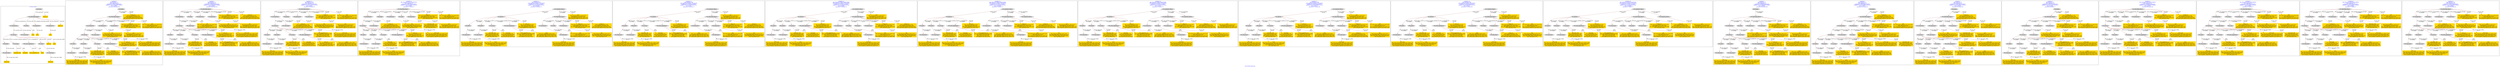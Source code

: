 digraph n0 {
fontcolor="blue"
remincross="true"
label="s24-s-norton-simon.json"
subgraph cluster_0 {
label="1-correct model"
n2[style="filled",color="white",fillcolor="lightgray",label="E12_Production1"];
n3[style="filled",color="white",fillcolor="lightgray",label="E21_Person1"];
n4[style="filled",color="white",fillcolor="lightgray",label="E52_Time-Span3"];
n5[style="filled",color="white",fillcolor="lightgray",label="E69_Death1"];
n6[style="filled",color="white",fillcolor="lightgray",label="E74_Group1"];
n7[style="filled",color="white",fillcolor="lightgray",label="E82_Actor_Appellation1"];
n8[style="filled",color="white",fillcolor="lightgray",label="E67_Birth1"];
n9[shape="plaintext",style="filled",fillcolor="gold",label="artist_uri"];
n10[style="filled",color="white",fillcolor="lightgray",label="E22_Man-Made_Object1"];
n11[style="filled",color="white",fillcolor="lightgray",label="E35_Title1"];
n12[style="filled",color="white",fillcolor="lightgray",label="E8_Acquisition1"];
n13[style="filled",color="white",fillcolor="lightgray",label="E54_Dimension1"];
n14[shape="plaintext",style="filled",fillcolor="gold",label="object_uri"];
n15[shape="plaintext",style="filled",fillcolor="gold",label="title"];
n16[style="filled",color="white",fillcolor="lightgray",label="E38_Image1"];
n17[shape="plaintext",style="filled",fillcolor="gold",label="image_url"];
n18[style="filled",color="white",fillcolor="lightgray",label="E52_Time-Span1"];
n19[shape="plaintext",style="filled",fillcolor="gold",label="birth_date"];
n20[style="filled",color="white",fillcolor="lightgray",label="E52_Time-Span2"];
n21[shape="plaintext",style="filled",fillcolor="gold",label="death_date"];
n22[shape="plaintext",style="filled",fillcolor="gold",label="made"];
n23[shape="plaintext",style="filled",fillcolor="gold",label="dim"];
n24[shape="plaintext",style="filled",fillcolor="gold",label="nationality_URI"];
n25[shape="plaintext",style="filled",fillcolor="gold",label="nationality"];
n26[shape="plaintext",style="filled",fillcolor="gold",label="artist_appellation_uri"];
n27[shape="plaintext",style="filled",fillcolor="gold",label="artist"];
n28[shape="plaintext",style="filled",fillcolor="gold",label="prov"];
}
subgraph cluster_1 {
label="candidate 0\nlink coherence:1.0\nnode coherence:1.0\nconfidence:0.5065223080850434\nmapping score:0.5406356411565529\ncost:24.99882\n-precision:0.88-recall:0.85"
n30[style="filled",color="white",fillcolor="lightgray",label="E12_Production1"];
n31[style="filled",color="white",fillcolor="lightgray",label="E21_Person1"];
n32[style="filled",color="white",fillcolor="lightgray",label="E52_Time-Span2"];
n33[style="filled",color="white",fillcolor="lightgray",label="E67_Birth1"];
n34[style="filled",color="white",fillcolor="lightgray",label="E69_Death1"];
n35[style="filled",color="white",fillcolor="lightgray",label="E74_Group1"];
n36[style="filled",color="white",fillcolor="lightgray",label="E82_Actor_Appellation1"];
n37[style="filled",color="white",fillcolor="lightgray",label="E22_Man-Made_Object1"];
n38[style="filled",color="white",fillcolor="lightgray",label="E54_Dimension1"];
n39[style="filled",color="white",fillcolor="lightgray",label="E8_Acquisition1"];
n40[style="filled",color="white",fillcolor="lightgray",label="E38_Image1"];
n41[style="filled",color="white",fillcolor="lightgray",label="E52_Time-Span1"];
n42[style="filled",color="white",fillcolor="lightgray",label="E52_Time-Span3"];
n43[shape="plaintext",style="filled",fillcolor="gold",label="death_date\n[E52_Time-Span,P82_at_some_time_within,0.434]\n[E52_Time-Span,P82b_end_of_the_end,0.328]\n[E52_Time-Span,P82a_begin_of_the_begin,0.164]\n[E33_Linguistic_Object,P3_has_note,0.075]"];
n44[shape="plaintext",style="filled",fillcolor="gold",label="artist_appellation_uri\n[E82_Actor_Appellation,classLink,0.866]\n[E21_Person,classLink,0.06]\n[E39_Actor,classLink,0.056]\n[E30_Right,P3_has_note,0.018]"];
n45[shape="plaintext",style="filled",fillcolor="gold",label="artist\n[E82_Actor_Appellation,label,0.464]\n[E33_Linguistic_Object,P3_has_note,0.184]\n[E22_Man-Made_Object,P3_has_note,0.181]\n[E73_Information_Object,P3_has_note,0.171]"];
n46[shape="plaintext",style="filled",fillcolor="gold",label="dim\n[E54_Dimension,P3_has_note,0.722]\n[E22_Man-Made_Object,P3_has_note,0.105]\n[E22_Man-Made_Object,classLink,0.095]\n[E55_Type,label,0.079]"];
n47[shape="plaintext",style="filled",fillcolor="gold",label="nationality_URI\n[E74_Group,classLink,0.658]\n[E55_Type,classLink,0.181]\n[E57_Material,classLink,0.119]\n[E55_Type,label,0.042]"];
n48[shape="plaintext",style="filled",fillcolor="gold",label="nationality\n[E74_Group,label,0.59]\n[E74_Group,classLink,0.268]\n[E55_Type,label,0.083]\n[E39_Actor,P3_has_note,0.059]"];
n49[shape="plaintext",style="filled",fillcolor="gold",label="prov\n[E8_Acquisition,P3_has_note,0.417]\n[E30_Right,P3_has_note,0.336]\n[E22_Man-Made_Object,P3_has_note,0.125]\n[E33_Linguistic_Object,P3_has_note,0.122]"];
n50[shape="plaintext",style="filled",fillcolor="gold",label="made\n[E52_Time-Span,P82_at_some_time_within,0.426]\n[E52_Time-Span,P82b_end_of_the_end,0.233]\n[E12_Production,P3_has_note,0.212]\n[E35_Title,label,0.129]"];
n51[shape="plaintext",style="filled",fillcolor="gold",label="object_uri\n[E22_Man-Made_Object,classLink,0.737]\n[E30_Right,P3_has_note,0.136]\n[E22_Man-Made_Object,P3_has_note,0.064]\n[E35_Title,label,0.063]"];
n52[shape="plaintext",style="filled",fillcolor="gold",label="image_url\n[E38_Image,classLink,0.278]\n[E78_Collection,classLink,0.264]\n[E22_Man-Made_Object,classLink,0.256]\n[E22_Man-Made_Object,P3_has_note,0.203]"];
n53[shape="plaintext",style="filled",fillcolor="gold",label="birth_date\n[E52_Time-Span,P82_at_some_time_within,0.36]\n[E52_Time-Span,P82b_end_of_the_end,0.289]\n[E52_Time-Span,P82a_begin_of_the_begin,0.28]\n[E33_Linguistic_Object,P3_has_note,0.072]"];
n54[shape="plaintext",style="filled",fillcolor="gold",label="artist_uri\n[E21_Person,classLink,0.345]\n[E39_Actor,classLink,0.314]\n[E82_Actor_Appellation,classLink,0.24]\n[E30_Right,P3_has_note,0.102]"];
n55[shape="plaintext",style="filled",fillcolor="gold",label="title\n[E22_Man-Made_Object,P3_has_note,0.291]\n[E35_Title,label,0.274]\n[E73_Information_Object,P3_has_note,0.25]\n[E33_Linguistic_Object,P3_has_note,0.185]"];
}
subgraph cluster_2 {
label="candidate 1\nlink coherence:1.0\nnode coherence:1.0\nconfidence:0.4994861859354259\nmapping score:0.5382902671066804\ncost:24.99879\n-precision:0.88-recall:0.85"
n57[style="filled",color="white",fillcolor="lightgray",label="E12_Production1"];
n58[style="filled",color="white",fillcolor="lightgray",label="E21_Person1"];
n59[style="filled",color="white",fillcolor="lightgray",label="E52_Time-Span2"];
n60[style="filled",color="white",fillcolor="lightgray",label="E67_Birth1"];
n61[style="filled",color="white",fillcolor="lightgray",label="E69_Death1"];
n62[style="filled",color="white",fillcolor="lightgray",label="E74_Group1"];
n63[style="filled",color="white",fillcolor="lightgray",label="E82_Actor_Appellation1"];
n64[style="filled",color="white",fillcolor="lightgray",label="E22_Man-Made_Object1"];
n65[style="filled",color="white",fillcolor="lightgray",label="E35_Title1"];
n66[style="filled",color="white",fillcolor="lightgray",label="E54_Dimension1"];
n67[style="filled",color="white",fillcolor="lightgray",label="E8_Acquisition1"];
n68[style="filled",color="white",fillcolor="lightgray",label="E52_Time-Span1"];
n69[style="filled",color="white",fillcolor="lightgray",label="E52_Time-Span3"];
n70[shape="plaintext",style="filled",fillcolor="gold",label="death_date\n[E52_Time-Span,P82_at_some_time_within,0.434]\n[E52_Time-Span,P82b_end_of_the_end,0.328]\n[E52_Time-Span,P82a_begin_of_the_begin,0.164]\n[E33_Linguistic_Object,P3_has_note,0.075]"];
n71[shape="plaintext",style="filled",fillcolor="gold",label="artist_appellation_uri\n[E82_Actor_Appellation,classLink,0.866]\n[E21_Person,classLink,0.06]\n[E39_Actor,classLink,0.056]\n[E30_Right,P3_has_note,0.018]"];
n72[shape="plaintext",style="filled",fillcolor="gold",label="artist\n[E82_Actor_Appellation,label,0.464]\n[E33_Linguistic_Object,P3_has_note,0.184]\n[E22_Man-Made_Object,P3_has_note,0.181]\n[E73_Information_Object,P3_has_note,0.171]"];
n73[shape="plaintext",style="filled",fillcolor="gold",label="dim\n[E54_Dimension,P3_has_note,0.722]\n[E22_Man-Made_Object,P3_has_note,0.105]\n[E22_Man-Made_Object,classLink,0.095]\n[E55_Type,label,0.079]"];
n74[shape="plaintext",style="filled",fillcolor="gold",label="title\n[E22_Man-Made_Object,P3_has_note,0.291]\n[E35_Title,label,0.274]\n[E73_Information_Object,P3_has_note,0.25]\n[E33_Linguistic_Object,P3_has_note,0.185]"];
n75[shape="plaintext",style="filled",fillcolor="gold",label="nationality_URI\n[E74_Group,classLink,0.658]\n[E55_Type,classLink,0.181]\n[E57_Material,classLink,0.119]\n[E55_Type,label,0.042]"];
n76[shape="plaintext",style="filled",fillcolor="gold",label="nationality\n[E74_Group,label,0.59]\n[E74_Group,classLink,0.268]\n[E55_Type,label,0.083]\n[E39_Actor,P3_has_note,0.059]"];
n77[shape="plaintext",style="filled",fillcolor="gold",label="prov\n[E8_Acquisition,P3_has_note,0.417]\n[E30_Right,P3_has_note,0.336]\n[E22_Man-Made_Object,P3_has_note,0.125]\n[E33_Linguistic_Object,P3_has_note,0.122]"];
n78[shape="plaintext",style="filled",fillcolor="gold",label="made\n[E52_Time-Span,P82_at_some_time_within,0.426]\n[E52_Time-Span,P82b_end_of_the_end,0.233]\n[E12_Production,P3_has_note,0.212]\n[E35_Title,label,0.129]"];
n79[shape="plaintext",style="filled",fillcolor="gold",label="object_uri\n[E22_Man-Made_Object,classLink,0.737]\n[E30_Right,P3_has_note,0.136]\n[E22_Man-Made_Object,P3_has_note,0.064]\n[E35_Title,label,0.063]"];
n80[shape="plaintext",style="filled",fillcolor="gold",label="birth_date\n[E52_Time-Span,P82_at_some_time_within,0.36]\n[E52_Time-Span,P82b_end_of_the_end,0.289]\n[E52_Time-Span,P82a_begin_of_the_begin,0.28]\n[E33_Linguistic_Object,P3_has_note,0.072]"];
n81[shape="plaintext",style="filled",fillcolor="gold",label="artist_uri\n[E21_Person,classLink,0.345]\n[E39_Actor,classLink,0.314]\n[E82_Actor_Appellation,classLink,0.24]\n[E30_Right,P3_has_note,0.102]"];
n82[shape="plaintext",style="filled",fillcolor="gold",label="image_url\n[E38_Image,classLink,0.278]\n[E78_Collection,classLink,0.264]\n[E22_Man-Made_Object,classLink,0.256]\n[E22_Man-Made_Object,P3_has_note,0.203]"];
}
subgraph cluster_3 {
label="candidate 10\nlink coherence:0.96\nnode coherence:1.0\nconfidence:0.43645351035821955\nmapping score:0.5172793752476116\ncost:24.99892\n-precision:0.76-recall:0.73"
n84[style="filled",color="white",fillcolor="lightgray",label="E12_Production1"];
n85[style="filled",color="white",fillcolor="lightgray",label="E21_Person1"];
n86[style="filled",color="white",fillcolor="lightgray",label="E52_Time-Span2"];
n87[style="filled",color="white",fillcolor="lightgray",label="E67_Birth1"];
n88[style="filled",color="white",fillcolor="lightgray",label="E69_Death1"];
n89[style="filled",color="white",fillcolor="lightgray",label="E74_Group1"];
n90[style="filled",color="white",fillcolor="lightgray",label="E82_Actor_Appellation1"];
n91[style="filled",color="white",fillcolor="lightgray",label="E22_Man-Made_Object1"];
n92[style="filled",color="white",fillcolor="lightgray",label="E38_Image1"];
n93[style="filled",color="white",fillcolor="lightgray",label="E54_Dimension1"];
n94[style="filled",color="white",fillcolor="lightgray",label="E8_Acquisition1"];
n95[style="filled",color="white",fillcolor="lightgray",label="E52_Time-Span1"];
n96[style="filled",color="white",fillcolor="lightgray",label="E52_Time-Span3"];
n97[shape="plaintext",style="filled",fillcolor="gold",label="death_date\n[E52_Time-Span,P82_at_some_time_within,0.434]\n[E52_Time-Span,P82b_end_of_the_end,0.328]\n[E52_Time-Span,P82a_begin_of_the_begin,0.164]\n[E33_Linguistic_Object,P3_has_note,0.075]"];
n98[shape="plaintext",style="filled",fillcolor="gold",label="artist_uri\n[E21_Person,classLink,0.345]\n[E39_Actor,classLink,0.314]\n[E82_Actor_Appellation,classLink,0.24]\n[E30_Right,P3_has_note,0.102]"];
n99[shape="plaintext",style="filled",fillcolor="gold",label="artist\n[E82_Actor_Appellation,label,0.464]\n[E33_Linguistic_Object,P3_has_note,0.184]\n[E22_Man-Made_Object,P3_has_note,0.181]\n[E73_Information_Object,P3_has_note,0.171]"];
n100[shape="plaintext",style="filled",fillcolor="gold",label="dim\n[E54_Dimension,P3_has_note,0.722]\n[E22_Man-Made_Object,P3_has_note,0.105]\n[E22_Man-Made_Object,classLink,0.095]\n[E55_Type,label,0.079]"];
n101[shape="plaintext",style="filled",fillcolor="gold",label="nationality_URI\n[E74_Group,classLink,0.658]\n[E55_Type,classLink,0.181]\n[E57_Material,classLink,0.119]\n[E55_Type,label,0.042]"];
n102[shape="plaintext",style="filled",fillcolor="gold",label="nationality\n[E74_Group,label,0.59]\n[E74_Group,classLink,0.268]\n[E55_Type,label,0.083]\n[E39_Actor,P3_has_note,0.059]"];
n103[shape="plaintext",style="filled",fillcolor="gold",label="prov\n[E8_Acquisition,P3_has_note,0.417]\n[E30_Right,P3_has_note,0.336]\n[E22_Man-Made_Object,P3_has_note,0.125]\n[E33_Linguistic_Object,P3_has_note,0.122]"];
n104[shape="plaintext",style="filled",fillcolor="gold",label="made\n[E52_Time-Span,P82_at_some_time_within,0.426]\n[E52_Time-Span,P82b_end_of_the_end,0.233]\n[E12_Production,P3_has_note,0.212]\n[E35_Title,label,0.129]"];
n105[shape="plaintext",style="filled",fillcolor="gold",label="object_uri\n[E22_Man-Made_Object,classLink,0.737]\n[E30_Right,P3_has_note,0.136]\n[E22_Man-Made_Object,P3_has_note,0.064]\n[E35_Title,label,0.063]"];
n106[shape="plaintext",style="filled",fillcolor="gold",label="image_url\n[E38_Image,classLink,0.278]\n[E78_Collection,classLink,0.264]\n[E22_Man-Made_Object,classLink,0.256]\n[E22_Man-Made_Object,P3_has_note,0.203]"];
n107[shape="plaintext",style="filled",fillcolor="gold",label="birth_date\n[E52_Time-Span,P82_at_some_time_within,0.36]\n[E52_Time-Span,P82b_end_of_the_end,0.289]\n[E52_Time-Span,P82a_begin_of_the_begin,0.28]\n[E33_Linguistic_Object,P3_has_note,0.072]"];
n108[shape="plaintext",style="filled",fillcolor="gold",label="artist_appellation_uri\n[E82_Actor_Appellation,classLink,0.866]\n[E21_Person,classLink,0.06]\n[E39_Actor,classLink,0.056]\n[E30_Right,P3_has_note,0.018]"];
n109[shape="plaintext",style="filled",fillcolor="gold",label="title\n[E22_Man-Made_Object,P3_has_note,0.291]\n[E35_Title,label,0.274]\n[E73_Information_Object,P3_has_note,0.25]\n[E33_Linguistic_Object,P3_has_note,0.185]"];
}
subgraph cluster_4 {
label="candidate 11\nlink coherence:0.9230769230769231\nnode coherence:1.0\nconfidence:0.46987396787746555\nmapping score:0.5155990149335141\ncost:25.99892\n-precision:0.77-recall:0.77"
n111[style="filled",color="white",fillcolor="lightgray",label="E12_Production1"];
n112[style="filled",color="white",fillcolor="lightgray",label="E21_Person1"];
n113[style="filled",color="white",fillcolor="lightgray",label="E52_Time-Span2"];
n114[style="filled",color="white",fillcolor="lightgray",label="E67_Birth1"];
n115[style="filled",color="white",fillcolor="lightgray",label="E69_Death1"];
n116[style="filled",color="white",fillcolor="lightgray",label="E74_Group1"];
n117[style="filled",color="white",fillcolor="lightgray",label="E82_Actor_Appellation1"];
n118[style="filled",color="white",fillcolor="lightgray",label="E22_Man-Made_Object1"];
n119[style="filled",color="white",fillcolor="lightgray",label="E38_Image1"];
n120[style="filled",color="white",fillcolor="lightgray",label="E54_Dimension1"];
n121[style="filled",color="white",fillcolor="lightgray",label="E55_Type1"];
n122[style="filled",color="white",fillcolor="lightgray",label="E8_Acquisition1"];
n123[style="filled",color="white",fillcolor="lightgray",label="E52_Time-Span1"];
n124[style="filled",color="white",fillcolor="lightgray",label="E52_Time-Span3"];
n125[shape="plaintext",style="filled",fillcolor="gold",label="death_date\n[E52_Time-Span,P82_at_some_time_within,0.434]\n[E52_Time-Span,P82b_end_of_the_end,0.328]\n[E52_Time-Span,P82a_begin_of_the_begin,0.164]\n[E33_Linguistic_Object,P3_has_note,0.075]"];
n126[shape="plaintext",style="filled",fillcolor="gold",label="artist_appellation_uri\n[E82_Actor_Appellation,classLink,0.866]\n[E21_Person,classLink,0.06]\n[E39_Actor,classLink,0.056]\n[E30_Right,P3_has_note,0.018]"];
n127[shape="plaintext",style="filled",fillcolor="gold",label="artist\n[E82_Actor_Appellation,label,0.464]\n[E33_Linguistic_Object,P3_has_note,0.184]\n[E22_Man-Made_Object,P3_has_note,0.181]\n[E73_Information_Object,P3_has_note,0.171]"];
n128[shape="plaintext",style="filled",fillcolor="gold",label="dim\n[E54_Dimension,P3_has_note,0.722]\n[E22_Man-Made_Object,P3_has_note,0.105]\n[E22_Man-Made_Object,classLink,0.095]\n[E55_Type,label,0.079]"];
n129[shape="plaintext",style="filled",fillcolor="gold",label="nationality\n[E74_Group,label,0.59]\n[E74_Group,classLink,0.268]\n[E55_Type,label,0.083]\n[E39_Actor,P3_has_note,0.059]"];
n130[shape="plaintext",style="filled",fillcolor="gold",label="nationality_URI\n[E74_Group,classLink,0.658]\n[E55_Type,classLink,0.181]\n[E57_Material,classLink,0.119]\n[E55_Type,label,0.042]"];
n131[shape="plaintext",style="filled",fillcolor="gold",label="prov\n[E8_Acquisition,P3_has_note,0.417]\n[E30_Right,P3_has_note,0.336]\n[E22_Man-Made_Object,P3_has_note,0.125]\n[E33_Linguistic_Object,P3_has_note,0.122]"];
n132[shape="plaintext",style="filled",fillcolor="gold",label="made\n[E52_Time-Span,P82_at_some_time_within,0.426]\n[E52_Time-Span,P82b_end_of_the_end,0.233]\n[E12_Production,P3_has_note,0.212]\n[E35_Title,label,0.129]"];
n133[shape="plaintext",style="filled",fillcolor="gold",label="object_uri\n[E22_Man-Made_Object,classLink,0.737]\n[E30_Right,P3_has_note,0.136]\n[E22_Man-Made_Object,P3_has_note,0.064]\n[E35_Title,label,0.063]"];
n134[shape="plaintext",style="filled",fillcolor="gold",label="image_url\n[E38_Image,classLink,0.278]\n[E78_Collection,classLink,0.264]\n[E22_Man-Made_Object,classLink,0.256]\n[E22_Man-Made_Object,P3_has_note,0.203]"];
n135[shape="plaintext",style="filled",fillcolor="gold",label="birth_date\n[E52_Time-Span,P82_at_some_time_within,0.36]\n[E52_Time-Span,P82b_end_of_the_end,0.289]\n[E52_Time-Span,P82a_begin_of_the_begin,0.28]\n[E33_Linguistic_Object,P3_has_note,0.072]"];
n136[shape="plaintext",style="filled",fillcolor="gold",label="artist_uri\n[E21_Person,classLink,0.345]\n[E39_Actor,classLink,0.314]\n[E82_Actor_Appellation,classLink,0.24]\n[E30_Right,P3_has_note,0.102]"];
n137[shape="plaintext",style="filled",fillcolor="gold",label="title\n[E22_Man-Made_Object,P3_has_note,0.291]\n[E35_Title,label,0.274]\n[E73_Information_Object,P3_has_note,0.25]\n[E33_Linguistic_Object,P3_has_note,0.185]"];
}
subgraph cluster_5 {
label="candidate 12\nlink coherence:0.92\nnode coherence:0.9565217391304348\nconfidence:0.4767965137740561\nmapping score:0.5162342894297022\ncost:24.99899\n-precision:0.76-recall:0.73"
n139[style="filled",color="white",fillcolor="lightgray",label="E12_Production1"];
n140[style="filled",color="white",fillcolor="lightgray",label="E52_Time-Span2"];
n141[style="filled",color="white",fillcolor="lightgray",label="E21_Person1"];
n142[style="filled",color="white",fillcolor="lightgray",label="E67_Birth1"];
n143[style="filled",color="white",fillcolor="lightgray",label="E69_Death1"];
n144[style="filled",color="white",fillcolor="lightgray",label="E74_Group1"];
n145[style="filled",color="white",fillcolor="lightgray",label="E82_Actor_Appellation1"];
n146[style="filled",color="white",fillcolor="lightgray",label="E22_Man-Made_Object1"];
n147[style="filled",color="white",fillcolor="lightgray",label="E35_Title1"];
n148[style="filled",color="white",fillcolor="lightgray",label="E54_Dimension1"];
n149[style="filled",color="white",fillcolor="lightgray",label="E33_Linguistic_Object2"];
n150[style="filled",color="white",fillcolor="lightgray",label="E52_Time-Span1"];
n151[style="filled",color="white",fillcolor="lightgray",label="E52_Time-Span3"];
n152[shape="plaintext",style="filled",fillcolor="gold",label="death_date\n[E52_Time-Span,P82_at_some_time_within,0.434]\n[E52_Time-Span,P82b_end_of_the_end,0.328]\n[E52_Time-Span,P82a_begin_of_the_begin,0.164]\n[E33_Linguistic_Object,P3_has_note,0.075]"];
n153[shape="plaintext",style="filled",fillcolor="gold",label="artist_appellation_uri\n[E82_Actor_Appellation,classLink,0.866]\n[E21_Person,classLink,0.06]\n[E39_Actor,classLink,0.056]\n[E30_Right,P3_has_note,0.018]"];
n154[shape="plaintext",style="filled",fillcolor="gold",label="artist\n[E82_Actor_Appellation,label,0.464]\n[E33_Linguistic_Object,P3_has_note,0.184]\n[E22_Man-Made_Object,P3_has_note,0.181]\n[E73_Information_Object,P3_has_note,0.171]"];
n155[shape="plaintext",style="filled",fillcolor="gold",label="dim\n[E54_Dimension,P3_has_note,0.722]\n[E22_Man-Made_Object,P3_has_note,0.105]\n[E22_Man-Made_Object,classLink,0.095]\n[E55_Type,label,0.079]"];
n156[shape="plaintext",style="filled",fillcolor="gold",label="title\n[E22_Man-Made_Object,P3_has_note,0.291]\n[E35_Title,label,0.274]\n[E73_Information_Object,P3_has_note,0.25]\n[E33_Linguistic_Object,P3_has_note,0.185]"];
n157[shape="plaintext",style="filled",fillcolor="gold",label="nationality_URI\n[E74_Group,classLink,0.658]\n[E55_Type,classLink,0.181]\n[E57_Material,classLink,0.119]\n[E55_Type,label,0.042]"];
n158[shape="plaintext",style="filled",fillcolor="gold",label="nationality\n[E74_Group,label,0.59]\n[E74_Group,classLink,0.268]\n[E55_Type,label,0.083]\n[E39_Actor,P3_has_note,0.059]"];
n159[shape="plaintext",style="filled",fillcolor="gold",label="made\n[E52_Time-Span,P82_at_some_time_within,0.426]\n[E52_Time-Span,P82b_end_of_the_end,0.233]\n[E12_Production,P3_has_note,0.212]\n[E35_Title,label,0.129]"];
n160[shape="plaintext",style="filled",fillcolor="gold",label="object_uri\n[E22_Man-Made_Object,classLink,0.737]\n[E30_Right,P3_has_note,0.136]\n[E22_Man-Made_Object,P3_has_note,0.064]\n[E35_Title,label,0.063]"];
n161[shape="plaintext",style="filled",fillcolor="gold",label="birth_date\n[E52_Time-Span,P82_at_some_time_within,0.36]\n[E52_Time-Span,P82b_end_of_the_end,0.289]\n[E52_Time-Span,P82a_begin_of_the_begin,0.28]\n[E33_Linguistic_Object,P3_has_note,0.072]"];
n162[shape="plaintext",style="filled",fillcolor="gold",label="artist_uri\n[E21_Person,classLink,0.345]\n[E39_Actor,classLink,0.314]\n[E82_Actor_Appellation,classLink,0.24]\n[E30_Right,P3_has_note,0.102]"];
n163[shape="plaintext",style="filled",fillcolor="gold",label="prov\n[E8_Acquisition,P3_has_note,0.417]\n[E30_Right,P3_has_note,0.336]\n[E22_Man-Made_Object,P3_has_note,0.125]\n[E33_Linguistic_Object,P3_has_note,0.122]"];
n164[shape="plaintext",style="filled",fillcolor="gold",label="image_url\n[E38_Image,classLink,0.278]\n[E78_Collection,classLink,0.264]\n[E22_Man-Made_Object,classLink,0.256]\n[E22_Man-Made_Object,P3_has_note,0.203]"];
}
subgraph cluster_6 {
label="candidate 13\nlink coherence:0.92\nnode coherence:0.9565217391304348\nconfidence:0.4767965137740561\nmapping score:0.5162342894297022\ncost:24.999\n-precision:0.76-recall:0.73"
n166[style="filled",color="white",fillcolor="lightgray",label="E12_Production1"];
n167[style="filled",color="white",fillcolor="lightgray",label="E52_Time-Span2"];
n168[style="filled",color="white",fillcolor="lightgray",label="E21_Person1"];
n169[style="filled",color="white",fillcolor="lightgray",label="E67_Birth1"];
n170[style="filled",color="white",fillcolor="lightgray",label="E69_Death1"];
n171[style="filled",color="white",fillcolor="lightgray",label="E74_Group1"];
n172[style="filled",color="white",fillcolor="lightgray",label="E82_Actor_Appellation1"];
n173[style="filled",color="white",fillcolor="lightgray",label="E22_Man-Made_Object1"];
n174[style="filled",color="white",fillcolor="lightgray",label="E35_Title1"];
n175[style="filled",color="white",fillcolor="lightgray",label="E54_Dimension1"];
n176[style="filled",color="white",fillcolor="lightgray",label="E33_Linguistic_Object1"];
n177[style="filled",color="white",fillcolor="lightgray",label="E52_Time-Span1"];
n178[style="filled",color="white",fillcolor="lightgray",label="E52_Time-Span3"];
n179[shape="plaintext",style="filled",fillcolor="gold",label="death_date\n[E52_Time-Span,P82_at_some_time_within,0.434]\n[E52_Time-Span,P82b_end_of_the_end,0.328]\n[E52_Time-Span,P82a_begin_of_the_begin,0.164]\n[E33_Linguistic_Object,P3_has_note,0.075]"];
n180[shape="plaintext",style="filled",fillcolor="gold",label="artist_appellation_uri\n[E82_Actor_Appellation,classLink,0.866]\n[E21_Person,classLink,0.06]\n[E39_Actor,classLink,0.056]\n[E30_Right,P3_has_note,0.018]"];
n181[shape="plaintext",style="filled",fillcolor="gold",label="artist\n[E82_Actor_Appellation,label,0.464]\n[E33_Linguistic_Object,P3_has_note,0.184]\n[E22_Man-Made_Object,P3_has_note,0.181]\n[E73_Information_Object,P3_has_note,0.171]"];
n182[shape="plaintext",style="filled",fillcolor="gold",label="dim\n[E54_Dimension,P3_has_note,0.722]\n[E22_Man-Made_Object,P3_has_note,0.105]\n[E22_Man-Made_Object,classLink,0.095]\n[E55_Type,label,0.079]"];
n183[shape="plaintext",style="filled",fillcolor="gold",label="title\n[E22_Man-Made_Object,P3_has_note,0.291]\n[E35_Title,label,0.274]\n[E73_Information_Object,P3_has_note,0.25]\n[E33_Linguistic_Object,P3_has_note,0.185]"];
n184[shape="plaintext",style="filled",fillcolor="gold",label="nationality_URI\n[E74_Group,classLink,0.658]\n[E55_Type,classLink,0.181]\n[E57_Material,classLink,0.119]\n[E55_Type,label,0.042]"];
n185[shape="plaintext",style="filled",fillcolor="gold",label="prov\n[E8_Acquisition,P3_has_note,0.417]\n[E30_Right,P3_has_note,0.336]\n[E22_Man-Made_Object,P3_has_note,0.125]\n[E33_Linguistic_Object,P3_has_note,0.122]"];
n186[shape="plaintext",style="filled",fillcolor="gold",label="nationality\n[E74_Group,label,0.59]\n[E74_Group,classLink,0.268]\n[E55_Type,label,0.083]\n[E39_Actor,P3_has_note,0.059]"];
n187[shape="plaintext",style="filled",fillcolor="gold",label="made\n[E52_Time-Span,P82_at_some_time_within,0.426]\n[E52_Time-Span,P82b_end_of_the_end,0.233]\n[E12_Production,P3_has_note,0.212]\n[E35_Title,label,0.129]"];
n188[shape="plaintext",style="filled",fillcolor="gold",label="object_uri\n[E22_Man-Made_Object,classLink,0.737]\n[E30_Right,P3_has_note,0.136]\n[E22_Man-Made_Object,P3_has_note,0.064]\n[E35_Title,label,0.063]"];
n189[shape="plaintext",style="filled",fillcolor="gold",label="birth_date\n[E52_Time-Span,P82_at_some_time_within,0.36]\n[E52_Time-Span,P82b_end_of_the_end,0.289]\n[E52_Time-Span,P82a_begin_of_the_begin,0.28]\n[E33_Linguistic_Object,P3_has_note,0.072]"];
n190[shape="plaintext",style="filled",fillcolor="gold",label="artist_uri\n[E21_Person,classLink,0.345]\n[E39_Actor,classLink,0.314]\n[E82_Actor_Appellation,classLink,0.24]\n[E30_Right,P3_has_note,0.102]"];
n191[shape="plaintext",style="filled",fillcolor="gold",label="image_url\n[E38_Image,classLink,0.278]\n[E78_Collection,classLink,0.264]\n[E22_Man-Made_Object,classLink,0.256]\n[E22_Man-Made_Object,P3_has_note,0.203]"];
}
subgraph cluster_7 {
label="candidate 14\nlink coherence:0.8846153846153846\nnode coherence:0.9565217391304348\nconfidence:0.4767965137740561\nmapping score:0.5162342894297022\ncost:25.99899\n-precision:0.73-recall:0.73"
n193[style="filled",color="white",fillcolor="lightgray",label="E12_Production1"];
n194[style="filled",color="white",fillcolor="lightgray",label="E52_Time-Span2"];
n195[style="filled",color="white",fillcolor="lightgray",label="E21_Person1"];
n196[style="filled",color="white",fillcolor="lightgray",label="E67_Birth1"];
n197[style="filled",color="white",fillcolor="lightgray",label="E69_Death1"];
n198[style="filled",color="white",fillcolor="lightgray",label="E74_Group1"];
n199[style="filled",color="white",fillcolor="lightgray",label="E82_Actor_Appellation1"];
n200[style="filled",color="white",fillcolor="lightgray",label="E22_Man-Made_Object1"];
n201[style="filled",color="white",fillcolor="lightgray",label="E35_Title1"];
n202[style="filled",color="white",fillcolor="lightgray",label="E38_Image1"];
n203[style="filled",color="white",fillcolor="lightgray",label="E54_Dimension1"];
n204[style="filled",color="white",fillcolor="lightgray",label="E33_Linguistic_Object2"];
n205[style="filled",color="white",fillcolor="lightgray",label="E52_Time-Span1"];
n206[style="filled",color="white",fillcolor="lightgray",label="E52_Time-Span3"];
n207[shape="plaintext",style="filled",fillcolor="gold",label="death_date\n[E52_Time-Span,P82_at_some_time_within,0.434]\n[E52_Time-Span,P82b_end_of_the_end,0.328]\n[E52_Time-Span,P82a_begin_of_the_begin,0.164]\n[E33_Linguistic_Object,P3_has_note,0.075]"];
n208[shape="plaintext",style="filled",fillcolor="gold",label="artist_appellation_uri\n[E82_Actor_Appellation,classLink,0.866]\n[E21_Person,classLink,0.06]\n[E39_Actor,classLink,0.056]\n[E30_Right,P3_has_note,0.018]"];
n209[shape="plaintext",style="filled",fillcolor="gold",label="artist\n[E82_Actor_Appellation,label,0.464]\n[E33_Linguistic_Object,P3_has_note,0.184]\n[E22_Man-Made_Object,P3_has_note,0.181]\n[E73_Information_Object,P3_has_note,0.171]"];
n210[shape="plaintext",style="filled",fillcolor="gold",label="dim\n[E54_Dimension,P3_has_note,0.722]\n[E22_Man-Made_Object,P3_has_note,0.105]\n[E22_Man-Made_Object,classLink,0.095]\n[E55_Type,label,0.079]"];
n211[shape="plaintext",style="filled",fillcolor="gold",label="title\n[E22_Man-Made_Object,P3_has_note,0.291]\n[E35_Title,label,0.274]\n[E73_Information_Object,P3_has_note,0.25]\n[E33_Linguistic_Object,P3_has_note,0.185]"];
n212[shape="plaintext",style="filled",fillcolor="gold",label="nationality_URI\n[E74_Group,classLink,0.658]\n[E55_Type,classLink,0.181]\n[E57_Material,classLink,0.119]\n[E55_Type,label,0.042]"];
n213[shape="plaintext",style="filled",fillcolor="gold",label="nationality\n[E74_Group,label,0.59]\n[E74_Group,classLink,0.268]\n[E55_Type,label,0.083]\n[E39_Actor,P3_has_note,0.059]"];
n214[shape="plaintext",style="filled",fillcolor="gold",label="made\n[E52_Time-Span,P82_at_some_time_within,0.426]\n[E52_Time-Span,P82b_end_of_the_end,0.233]\n[E12_Production,P3_has_note,0.212]\n[E35_Title,label,0.129]"];
n215[shape="plaintext",style="filled",fillcolor="gold",label="object_uri\n[E22_Man-Made_Object,classLink,0.737]\n[E30_Right,P3_has_note,0.136]\n[E22_Man-Made_Object,P3_has_note,0.064]\n[E35_Title,label,0.063]"];
n216[shape="plaintext",style="filled",fillcolor="gold",label="birth_date\n[E52_Time-Span,P82_at_some_time_within,0.36]\n[E52_Time-Span,P82b_end_of_the_end,0.289]\n[E52_Time-Span,P82a_begin_of_the_begin,0.28]\n[E33_Linguistic_Object,P3_has_note,0.072]"];
n217[shape="plaintext",style="filled",fillcolor="gold",label="artist_uri\n[E21_Person,classLink,0.345]\n[E39_Actor,classLink,0.314]\n[E82_Actor_Appellation,classLink,0.24]\n[E30_Right,P3_has_note,0.102]"];
n218[shape="plaintext",style="filled",fillcolor="gold",label="prov\n[E8_Acquisition,P3_has_note,0.417]\n[E30_Right,P3_has_note,0.336]\n[E22_Man-Made_Object,P3_has_note,0.125]\n[E33_Linguistic_Object,P3_has_note,0.122]"];
n219[shape="plaintext",style="filled",fillcolor="gold",label="image_url\n[E38_Image,classLink,0.278]\n[E78_Collection,classLink,0.264]\n[E22_Man-Made_Object,classLink,0.256]\n[E22_Man-Made_Object,P3_has_note,0.203]"];
}
subgraph cluster_8 {
label="candidate 15\nlink coherence:0.8846153846153846\nnode coherence:0.9565217391304348\nconfidence:0.4767965137740561\nmapping score:0.5162342894297022\ncost:124.99899\n-precision:0.73-recall:0.73"
n221[style="filled",color="white",fillcolor="lightgray",label="E12_Production1"];
n222[style="filled",color="white",fillcolor="lightgray",label="E52_Time-Span2"];
n223[style="filled",color="white",fillcolor="lightgray",label="E21_Person1"];
n224[style="filled",color="white",fillcolor="lightgray",label="E67_Birth1"];
n225[style="filled",color="white",fillcolor="lightgray",label="E69_Death1"];
n226[style="filled",color="white",fillcolor="lightgray",label="E74_Group1"];
n227[style="filled",color="white",fillcolor="lightgray",label="E82_Actor_Appellation1"];
n228[style="filled",color="white",fillcolor="lightgray",label="E22_Man-Made_Object1"];
n229[style="filled",color="white",fillcolor="lightgray",label="E35_Title1"];
n230[style="filled",color="white",fillcolor="lightgray",label="E54_Dimension1"];
n231[style="filled",color="white",fillcolor="lightgray",label="E33_Linguistic_Object2"];
n232[style="filled",color="white",fillcolor="lightgray",label="E52_Time-Span1"];
n233[style="filled",color="white",fillcolor="lightgray",label="E52_Time-Span3"];
n234[style="filled",color="white",fillcolor="lightgray",label="E33_Linguistic_Object1"];
n235[shape="plaintext",style="filled",fillcolor="gold",label="death_date\n[E52_Time-Span,P82_at_some_time_within,0.434]\n[E52_Time-Span,P82b_end_of_the_end,0.328]\n[E52_Time-Span,P82a_begin_of_the_begin,0.164]\n[E33_Linguistic_Object,P3_has_note,0.075]"];
n236[shape="plaintext",style="filled",fillcolor="gold",label="artist_appellation_uri\n[E82_Actor_Appellation,classLink,0.866]\n[E21_Person,classLink,0.06]\n[E39_Actor,classLink,0.056]\n[E30_Right,P3_has_note,0.018]"];
n237[shape="plaintext",style="filled",fillcolor="gold",label="artist\n[E82_Actor_Appellation,label,0.464]\n[E33_Linguistic_Object,P3_has_note,0.184]\n[E22_Man-Made_Object,P3_has_note,0.181]\n[E73_Information_Object,P3_has_note,0.171]"];
n238[shape="plaintext",style="filled",fillcolor="gold",label="dim\n[E54_Dimension,P3_has_note,0.722]\n[E22_Man-Made_Object,P3_has_note,0.105]\n[E22_Man-Made_Object,classLink,0.095]\n[E55_Type,label,0.079]"];
n239[shape="plaintext",style="filled",fillcolor="gold",label="title\n[E22_Man-Made_Object,P3_has_note,0.291]\n[E35_Title,label,0.274]\n[E73_Information_Object,P3_has_note,0.25]\n[E33_Linguistic_Object,P3_has_note,0.185]"];
n240[shape="plaintext",style="filled",fillcolor="gold",label="nationality_URI\n[E74_Group,classLink,0.658]\n[E55_Type,classLink,0.181]\n[E57_Material,classLink,0.119]\n[E55_Type,label,0.042]"];
n241[shape="plaintext",style="filled",fillcolor="gold",label="prov\n[E8_Acquisition,P3_has_note,0.417]\n[E30_Right,P3_has_note,0.336]\n[E22_Man-Made_Object,P3_has_note,0.125]\n[E33_Linguistic_Object,P3_has_note,0.122]"];
n242[shape="plaintext",style="filled",fillcolor="gold",label="nationality\n[E74_Group,label,0.59]\n[E74_Group,classLink,0.268]\n[E55_Type,label,0.083]\n[E39_Actor,P3_has_note,0.059]"];
n243[shape="plaintext",style="filled",fillcolor="gold",label="made\n[E52_Time-Span,P82_at_some_time_within,0.426]\n[E52_Time-Span,P82b_end_of_the_end,0.233]\n[E12_Production,P3_has_note,0.212]\n[E35_Title,label,0.129]"];
n244[shape="plaintext",style="filled",fillcolor="gold",label="object_uri\n[E22_Man-Made_Object,classLink,0.737]\n[E30_Right,P3_has_note,0.136]\n[E22_Man-Made_Object,P3_has_note,0.064]\n[E35_Title,label,0.063]"];
n245[shape="plaintext",style="filled",fillcolor="gold",label="birth_date\n[E52_Time-Span,P82_at_some_time_within,0.36]\n[E52_Time-Span,P82b_end_of_the_end,0.289]\n[E52_Time-Span,P82a_begin_of_the_begin,0.28]\n[E33_Linguistic_Object,P3_has_note,0.072]"];
n246[shape="plaintext",style="filled",fillcolor="gold",label="artist_uri\n[E21_Person,classLink,0.345]\n[E39_Actor,classLink,0.314]\n[E82_Actor_Appellation,classLink,0.24]\n[E30_Right,P3_has_note,0.102]"];
n247[shape="plaintext",style="filled",fillcolor="gold",label="image_url\n[E38_Image,classLink,0.278]\n[E78_Collection,classLink,0.264]\n[E22_Man-Made_Object,classLink,0.256]\n[E22_Man-Made_Object,P3_has_note,0.203]"];
}
subgraph cluster_9 {
label="candidate 16\nlink coherence:0.8846153846153846\nnode coherence:0.9565217391304348\nconfidence:0.4767965137740561\nmapping score:0.5162342894297022\ncost:124.999\n-precision:0.73-recall:0.73"
n249[style="filled",color="white",fillcolor="lightgray",label="E12_Production1"];
n250[style="filled",color="white",fillcolor="lightgray",label="E52_Time-Span2"];
n251[style="filled",color="white",fillcolor="lightgray",label="E21_Person1"];
n252[style="filled",color="white",fillcolor="lightgray",label="E67_Birth1"];
n253[style="filled",color="white",fillcolor="lightgray",label="E69_Death1"];
n254[style="filled",color="white",fillcolor="lightgray",label="E74_Group1"];
n255[style="filled",color="white",fillcolor="lightgray",label="E82_Actor_Appellation1"];
n256[style="filled",color="white",fillcolor="lightgray",label="E22_Man-Made_Object1"];
n257[style="filled",color="white",fillcolor="lightgray",label="E35_Title1"];
n258[style="filled",color="white",fillcolor="lightgray",label="E54_Dimension1"];
n259[style="filled",color="white",fillcolor="lightgray",label="E33_Linguistic_Object1"];
n260[style="filled",color="white",fillcolor="lightgray",label="E52_Time-Span1"];
n261[style="filled",color="white",fillcolor="lightgray",label="E52_Time-Span3"];
n262[style="filled",color="white",fillcolor="lightgray",label="E33_Linguistic_Object2"];
n263[shape="plaintext",style="filled",fillcolor="gold",label="death_date\n[E52_Time-Span,P82_at_some_time_within,0.434]\n[E52_Time-Span,P82b_end_of_the_end,0.328]\n[E52_Time-Span,P82a_begin_of_the_begin,0.164]\n[E33_Linguistic_Object,P3_has_note,0.075]"];
n264[shape="plaintext",style="filled",fillcolor="gold",label="artist_appellation_uri\n[E82_Actor_Appellation,classLink,0.866]\n[E21_Person,classLink,0.06]\n[E39_Actor,classLink,0.056]\n[E30_Right,P3_has_note,0.018]"];
n265[shape="plaintext",style="filled",fillcolor="gold",label="artist\n[E82_Actor_Appellation,label,0.464]\n[E33_Linguistic_Object,P3_has_note,0.184]\n[E22_Man-Made_Object,P3_has_note,0.181]\n[E73_Information_Object,P3_has_note,0.171]"];
n266[shape="plaintext",style="filled",fillcolor="gold",label="dim\n[E54_Dimension,P3_has_note,0.722]\n[E22_Man-Made_Object,P3_has_note,0.105]\n[E22_Man-Made_Object,classLink,0.095]\n[E55_Type,label,0.079]"];
n267[shape="plaintext",style="filled",fillcolor="gold",label="title\n[E22_Man-Made_Object,P3_has_note,0.291]\n[E35_Title,label,0.274]\n[E73_Information_Object,P3_has_note,0.25]\n[E33_Linguistic_Object,P3_has_note,0.185]"];
n268[shape="plaintext",style="filled",fillcolor="gold",label="nationality_URI\n[E74_Group,classLink,0.658]\n[E55_Type,classLink,0.181]\n[E57_Material,classLink,0.119]\n[E55_Type,label,0.042]"];
n269[shape="plaintext",style="filled",fillcolor="gold",label="nationality\n[E74_Group,label,0.59]\n[E74_Group,classLink,0.268]\n[E55_Type,label,0.083]\n[E39_Actor,P3_has_note,0.059]"];
n270[shape="plaintext",style="filled",fillcolor="gold",label="made\n[E52_Time-Span,P82_at_some_time_within,0.426]\n[E52_Time-Span,P82b_end_of_the_end,0.233]\n[E12_Production,P3_has_note,0.212]\n[E35_Title,label,0.129]"];
n271[shape="plaintext",style="filled",fillcolor="gold",label="object_uri\n[E22_Man-Made_Object,classLink,0.737]\n[E30_Right,P3_has_note,0.136]\n[E22_Man-Made_Object,P3_has_note,0.064]\n[E35_Title,label,0.063]"];
n272[shape="plaintext",style="filled",fillcolor="gold",label="birth_date\n[E52_Time-Span,P82_at_some_time_within,0.36]\n[E52_Time-Span,P82b_end_of_the_end,0.289]\n[E52_Time-Span,P82a_begin_of_the_begin,0.28]\n[E33_Linguistic_Object,P3_has_note,0.072]"];
n273[shape="plaintext",style="filled",fillcolor="gold",label="artist_uri\n[E21_Person,classLink,0.345]\n[E39_Actor,classLink,0.314]\n[E82_Actor_Appellation,classLink,0.24]\n[E30_Right,P3_has_note,0.102]"];
n274[shape="plaintext",style="filled",fillcolor="gold",label="prov\n[E8_Acquisition,P3_has_note,0.417]\n[E30_Right,P3_has_note,0.336]\n[E22_Man-Made_Object,P3_has_note,0.125]\n[E33_Linguistic_Object,P3_has_note,0.122]"];
n275[shape="plaintext",style="filled",fillcolor="gold",label="image_url\n[E38_Image,classLink,0.278]\n[E78_Collection,classLink,0.264]\n[E22_Man-Made_Object,classLink,0.256]\n[E22_Man-Made_Object,P3_has_note,0.203]"];
}
subgraph cluster_10 {
label="candidate 17\nlink coherence:0.88\nnode coherence:0.9565217391304348\nconfidence:0.4838326359236736\nmapping score:0.5185796634795746\ncost:24.99912\n-precision:0.72-recall:0.69"
n277[style="filled",color="white",fillcolor="lightgray",label="E12_Production1"];
n278[style="filled",color="white",fillcolor="lightgray",label="E52_Time-Span2"];
n279[style="filled",color="white",fillcolor="lightgray",label="E21_Person1"];
n280[style="filled",color="white",fillcolor="lightgray",label="E67_Birth1"];
n281[style="filled",color="white",fillcolor="lightgray",label="E69_Death1"];
n282[style="filled",color="white",fillcolor="lightgray",label="E74_Group1"];
n283[style="filled",color="white",fillcolor="lightgray",label="E82_Actor_Appellation1"];
n284[style="filled",color="white",fillcolor="lightgray",label="E22_Man-Made_Object1"];
n285[style="filled",color="white",fillcolor="lightgray",label="E38_Image1"];
n286[style="filled",color="white",fillcolor="lightgray",label="E54_Dimension1"];
n287[style="filled",color="white",fillcolor="lightgray",label="E33_Linguistic_Object2"];
n288[style="filled",color="white",fillcolor="lightgray",label="E52_Time-Span1"];
n289[style="filled",color="white",fillcolor="lightgray",label="E52_Time-Span3"];
n290[shape="plaintext",style="filled",fillcolor="gold",label="death_date\n[E52_Time-Span,P82_at_some_time_within,0.434]\n[E52_Time-Span,P82b_end_of_the_end,0.328]\n[E52_Time-Span,P82a_begin_of_the_begin,0.164]\n[E33_Linguistic_Object,P3_has_note,0.075]"];
n291[shape="plaintext",style="filled",fillcolor="gold",label="artist_appellation_uri\n[E82_Actor_Appellation,classLink,0.866]\n[E21_Person,classLink,0.06]\n[E39_Actor,classLink,0.056]\n[E30_Right,P3_has_note,0.018]"];
n292[shape="plaintext",style="filled",fillcolor="gold",label="artist\n[E82_Actor_Appellation,label,0.464]\n[E33_Linguistic_Object,P3_has_note,0.184]\n[E22_Man-Made_Object,P3_has_note,0.181]\n[E73_Information_Object,P3_has_note,0.171]"];
n293[shape="plaintext",style="filled",fillcolor="gold",label="dim\n[E54_Dimension,P3_has_note,0.722]\n[E22_Man-Made_Object,P3_has_note,0.105]\n[E22_Man-Made_Object,classLink,0.095]\n[E55_Type,label,0.079]"];
n294[shape="plaintext",style="filled",fillcolor="gold",label="nationality_URI\n[E74_Group,classLink,0.658]\n[E55_Type,classLink,0.181]\n[E57_Material,classLink,0.119]\n[E55_Type,label,0.042]"];
n295[shape="plaintext",style="filled",fillcolor="gold",label="nationality\n[E74_Group,label,0.59]\n[E74_Group,classLink,0.268]\n[E55_Type,label,0.083]\n[E39_Actor,P3_has_note,0.059]"];
n296[shape="plaintext",style="filled",fillcolor="gold",label="made\n[E52_Time-Span,P82_at_some_time_within,0.426]\n[E52_Time-Span,P82b_end_of_the_end,0.233]\n[E12_Production,P3_has_note,0.212]\n[E35_Title,label,0.129]"];
n297[shape="plaintext",style="filled",fillcolor="gold",label="object_uri\n[E22_Man-Made_Object,classLink,0.737]\n[E30_Right,P3_has_note,0.136]\n[E22_Man-Made_Object,P3_has_note,0.064]\n[E35_Title,label,0.063]"];
n298[shape="plaintext",style="filled",fillcolor="gold",label="image_url\n[E38_Image,classLink,0.278]\n[E78_Collection,classLink,0.264]\n[E22_Man-Made_Object,classLink,0.256]\n[E22_Man-Made_Object,P3_has_note,0.203]"];
n299[shape="plaintext",style="filled",fillcolor="gold",label="birth_date\n[E52_Time-Span,P82_at_some_time_within,0.36]\n[E52_Time-Span,P82b_end_of_the_end,0.289]\n[E52_Time-Span,P82a_begin_of_the_begin,0.28]\n[E33_Linguistic_Object,P3_has_note,0.072]"];
n300[shape="plaintext",style="filled",fillcolor="gold",label="artist_uri\n[E21_Person,classLink,0.345]\n[E39_Actor,classLink,0.314]\n[E82_Actor_Appellation,classLink,0.24]\n[E30_Right,P3_has_note,0.102]"];
n301[shape="plaintext",style="filled",fillcolor="gold",label="prov\n[E8_Acquisition,P3_has_note,0.417]\n[E30_Right,P3_has_note,0.336]\n[E22_Man-Made_Object,P3_has_note,0.125]\n[E33_Linguistic_Object,P3_has_note,0.122]"];
n302[shape="plaintext",style="filled",fillcolor="gold",label="title\n[E22_Man-Made_Object,P3_has_note,0.291]\n[E35_Title,label,0.274]\n[E73_Information_Object,P3_has_note,0.25]\n[E33_Linguistic_Object,P3_has_note,0.185]"];
}
subgraph cluster_11 {
label="candidate 18\nlink coherence:0.88\nnode coherence:0.9565217391304348\nconfidence:0.4838326359236736\nmapping score:0.5185796634795746\ncost:24.99913\n-precision:0.72-recall:0.69"
n304[style="filled",color="white",fillcolor="lightgray",label="E12_Production1"];
n305[style="filled",color="white",fillcolor="lightgray",label="E52_Time-Span2"];
n306[style="filled",color="white",fillcolor="lightgray",label="E21_Person1"];
n307[style="filled",color="white",fillcolor="lightgray",label="E67_Birth1"];
n308[style="filled",color="white",fillcolor="lightgray",label="E69_Death1"];
n309[style="filled",color="white",fillcolor="lightgray",label="E74_Group1"];
n310[style="filled",color="white",fillcolor="lightgray",label="E82_Actor_Appellation1"];
n311[style="filled",color="white",fillcolor="lightgray",label="E22_Man-Made_Object1"];
n312[style="filled",color="white",fillcolor="lightgray",label="E38_Image1"];
n313[style="filled",color="white",fillcolor="lightgray",label="E54_Dimension1"];
n314[style="filled",color="white",fillcolor="lightgray",label="E33_Linguistic_Object1"];
n315[style="filled",color="white",fillcolor="lightgray",label="E52_Time-Span1"];
n316[style="filled",color="white",fillcolor="lightgray",label="E52_Time-Span3"];
n317[shape="plaintext",style="filled",fillcolor="gold",label="death_date\n[E52_Time-Span,P82_at_some_time_within,0.434]\n[E52_Time-Span,P82b_end_of_the_end,0.328]\n[E52_Time-Span,P82a_begin_of_the_begin,0.164]\n[E33_Linguistic_Object,P3_has_note,0.075]"];
n318[shape="plaintext",style="filled",fillcolor="gold",label="artist_appellation_uri\n[E82_Actor_Appellation,classLink,0.866]\n[E21_Person,classLink,0.06]\n[E39_Actor,classLink,0.056]\n[E30_Right,P3_has_note,0.018]"];
n319[shape="plaintext",style="filled",fillcolor="gold",label="artist\n[E82_Actor_Appellation,label,0.464]\n[E33_Linguistic_Object,P3_has_note,0.184]\n[E22_Man-Made_Object,P3_has_note,0.181]\n[E73_Information_Object,P3_has_note,0.171]"];
n320[shape="plaintext",style="filled",fillcolor="gold",label="dim\n[E54_Dimension,P3_has_note,0.722]\n[E22_Man-Made_Object,P3_has_note,0.105]\n[E22_Man-Made_Object,classLink,0.095]\n[E55_Type,label,0.079]"];
n321[shape="plaintext",style="filled",fillcolor="gold",label="nationality_URI\n[E74_Group,classLink,0.658]\n[E55_Type,classLink,0.181]\n[E57_Material,classLink,0.119]\n[E55_Type,label,0.042]"];
n322[shape="plaintext",style="filled",fillcolor="gold",label="prov\n[E8_Acquisition,P3_has_note,0.417]\n[E30_Right,P3_has_note,0.336]\n[E22_Man-Made_Object,P3_has_note,0.125]\n[E33_Linguistic_Object,P3_has_note,0.122]"];
n323[shape="plaintext",style="filled",fillcolor="gold",label="nationality\n[E74_Group,label,0.59]\n[E74_Group,classLink,0.268]\n[E55_Type,label,0.083]\n[E39_Actor,P3_has_note,0.059]"];
n324[shape="plaintext",style="filled",fillcolor="gold",label="made\n[E52_Time-Span,P82_at_some_time_within,0.426]\n[E52_Time-Span,P82b_end_of_the_end,0.233]\n[E12_Production,P3_has_note,0.212]\n[E35_Title,label,0.129]"];
n325[shape="plaintext",style="filled",fillcolor="gold",label="object_uri\n[E22_Man-Made_Object,classLink,0.737]\n[E30_Right,P3_has_note,0.136]\n[E22_Man-Made_Object,P3_has_note,0.064]\n[E35_Title,label,0.063]"];
n326[shape="plaintext",style="filled",fillcolor="gold",label="image_url\n[E38_Image,classLink,0.278]\n[E78_Collection,classLink,0.264]\n[E22_Man-Made_Object,classLink,0.256]\n[E22_Man-Made_Object,P3_has_note,0.203]"];
n327[shape="plaintext",style="filled",fillcolor="gold",label="birth_date\n[E52_Time-Span,P82_at_some_time_within,0.36]\n[E52_Time-Span,P82b_end_of_the_end,0.289]\n[E52_Time-Span,P82a_begin_of_the_begin,0.28]\n[E33_Linguistic_Object,P3_has_note,0.072]"];
n328[shape="plaintext",style="filled",fillcolor="gold",label="artist_uri\n[E21_Person,classLink,0.345]\n[E39_Actor,classLink,0.314]\n[E82_Actor_Appellation,classLink,0.24]\n[E30_Right,P3_has_note,0.102]"];
n329[shape="plaintext",style="filled",fillcolor="gold",label="title\n[E22_Man-Made_Object,P3_has_note,0.291]\n[E35_Title,label,0.274]\n[E73_Information_Object,P3_has_note,0.25]\n[E33_Linguistic_Object,P3_has_note,0.185]"];
}
subgraph cluster_12 {
label="candidate 19\nlink coherence:0.8518518518518519\nnode coherence:0.9565217391304348\nconfidence:0.4767965137740561\nmapping score:0.5162342894297022\ncost:125.99899\n-precision:0.7-recall:0.73"
n331[style="filled",color="white",fillcolor="lightgray",label="E12_Production1"];
n332[style="filled",color="white",fillcolor="lightgray",label="E52_Time-Span2"];
n333[style="filled",color="white",fillcolor="lightgray",label="E21_Person1"];
n334[style="filled",color="white",fillcolor="lightgray",label="E67_Birth1"];
n335[style="filled",color="white",fillcolor="lightgray",label="E69_Death1"];
n336[style="filled",color="white",fillcolor="lightgray",label="E74_Group1"];
n337[style="filled",color="white",fillcolor="lightgray",label="E82_Actor_Appellation1"];
n338[style="filled",color="white",fillcolor="lightgray",label="E22_Man-Made_Object1"];
n339[style="filled",color="white",fillcolor="lightgray",label="E35_Title1"];
n340[style="filled",color="white",fillcolor="lightgray",label="E38_Image1"];
n341[style="filled",color="white",fillcolor="lightgray",label="E54_Dimension1"];
n342[style="filled",color="white",fillcolor="lightgray",label="E33_Linguistic_Object2"];
n343[style="filled",color="white",fillcolor="lightgray",label="E52_Time-Span1"];
n344[style="filled",color="white",fillcolor="lightgray",label="E52_Time-Span3"];
n345[style="filled",color="white",fillcolor="lightgray",label="E33_Linguistic_Object1"];
n346[shape="plaintext",style="filled",fillcolor="gold",label="death_date\n[E52_Time-Span,P82_at_some_time_within,0.434]\n[E52_Time-Span,P82b_end_of_the_end,0.328]\n[E52_Time-Span,P82a_begin_of_the_begin,0.164]\n[E33_Linguistic_Object,P3_has_note,0.075]"];
n347[shape="plaintext",style="filled",fillcolor="gold",label="artist_appellation_uri\n[E82_Actor_Appellation,classLink,0.866]\n[E21_Person,classLink,0.06]\n[E39_Actor,classLink,0.056]\n[E30_Right,P3_has_note,0.018]"];
n348[shape="plaintext",style="filled",fillcolor="gold",label="artist\n[E82_Actor_Appellation,label,0.464]\n[E33_Linguistic_Object,P3_has_note,0.184]\n[E22_Man-Made_Object,P3_has_note,0.181]\n[E73_Information_Object,P3_has_note,0.171]"];
n349[shape="plaintext",style="filled",fillcolor="gold",label="dim\n[E54_Dimension,P3_has_note,0.722]\n[E22_Man-Made_Object,P3_has_note,0.105]\n[E22_Man-Made_Object,classLink,0.095]\n[E55_Type,label,0.079]"];
n350[shape="plaintext",style="filled",fillcolor="gold",label="title\n[E22_Man-Made_Object,P3_has_note,0.291]\n[E35_Title,label,0.274]\n[E73_Information_Object,P3_has_note,0.25]\n[E33_Linguistic_Object,P3_has_note,0.185]"];
n351[shape="plaintext",style="filled",fillcolor="gold",label="nationality_URI\n[E74_Group,classLink,0.658]\n[E55_Type,classLink,0.181]\n[E57_Material,classLink,0.119]\n[E55_Type,label,0.042]"];
n352[shape="plaintext",style="filled",fillcolor="gold",label="prov\n[E8_Acquisition,P3_has_note,0.417]\n[E30_Right,P3_has_note,0.336]\n[E22_Man-Made_Object,P3_has_note,0.125]\n[E33_Linguistic_Object,P3_has_note,0.122]"];
n353[shape="plaintext",style="filled",fillcolor="gold",label="nationality\n[E74_Group,label,0.59]\n[E74_Group,classLink,0.268]\n[E55_Type,label,0.083]\n[E39_Actor,P3_has_note,0.059]"];
n354[shape="plaintext",style="filled",fillcolor="gold",label="made\n[E52_Time-Span,P82_at_some_time_within,0.426]\n[E52_Time-Span,P82b_end_of_the_end,0.233]\n[E12_Production,P3_has_note,0.212]\n[E35_Title,label,0.129]"];
n355[shape="plaintext",style="filled",fillcolor="gold",label="object_uri\n[E22_Man-Made_Object,classLink,0.737]\n[E30_Right,P3_has_note,0.136]\n[E22_Man-Made_Object,P3_has_note,0.064]\n[E35_Title,label,0.063]"];
n356[shape="plaintext",style="filled",fillcolor="gold",label="birth_date\n[E52_Time-Span,P82_at_some_time_within,0.36]\n[E52_Time-Span,P82b_end_of_the_end,0.289]\n[E52_Time-Span,P82a_begin_of_the_begin,0.28]\n[E33_Linguistic_Object,P3_has_note,0.072]"];
n357[shape="plaintext",style="filled",fillcolor="gold",label="artist_uri\n[E21_Person,classLink,0.345]\n[E39_Actor,classLink,0.314]\n[E82_Actor_Appellation,classLink,0.24]\n[E30_Right,P3_has_note,0.102]"];
n358[shape="plaintext",style="filled",fillcolor="gold",label="image_url\n[E38_Image,classLink,0.278]\n[E78_Collection,classLink,0.264]\n[E22_Man-Made_Object,classLink,0.256]\n[E22_Man-Made_Object,P3_has_note,0.203]"];
}
subgraph cluster_13 {
label="candidate 2\nlink coherence:1.0\nnode coherence:1.0\nconfidence:0.4994861859354259\nmapping score:0.5382902671066804\ncost:25.99869\n-precision:0.88-recall:0.88"
n360[style="filled",color="white",fillcolor="lightgray",label="E12_Production1"];
n361[style="filled",color="white",fillcolor="lightgray",label="E21_Person1"];
n362[style="filled",color="white",fillcolor="lightgray",label="E52_Time-Span2"];
n363[style="filled",color="white",fillcolor="lightgray",label="E67_Birth1"];
n364[style="filled",color="white",fillcolor="lightgray",label="E69_Death1"];
n365[style="filled",color="white",fillcolor="lightgray",label="E74_Group1"];
n366[style="filled",color="white",fillcolor="lightgray",label="E82_Actor_Appellation1"];
n367[style="filled",color="white",fillcolor="lightgray",label="E22_Man-Made_Object1"];
n368[style="filled",color="white",fillcolor="lightgray",label="E35_Title1"];
n369[style="filled",color="white",fillcolor="lightgray",label="E54_Dimension1"];
n370[style="filled",color="white",fillcolor="lightgray",label="E8_Acquisition1"];
n371[style="filled",color="white",fillcolor="lightgray",label="E38_Image1"];
n372[style="filled",color="white",fillcolor="lightgray",label="E52_Time-Span1"];
n373[style="filled",color="white",fillcolor="lightgray",label="E52_Time-Span3"];
n374[shape="plaintext",style="filled",fillcolor="gold",label="death_date\n[E52_Time-Span,P82_at_some_time_within,0.434]\n[E52_Time-Span,P82b_end_of_the_end,0.328]\n[E52_Time-Span,P82a_begin_of_the_begin,0.164]\n[E33_Linguistic_Object,P3_has_note,0.075]"];
n375[shape="plaintext",style="filled",fillcolor="gold",label="artist_appellation_uri\n[E82_Actor_Appellation,classLink,0.866]\n[E21_Person,classLink,0.06]\n[E39_Actor,classLink,0.056]\n[E30_Right,P3_has_note,0.018]"];
n376[shape="plaintext",style="filled",fillcolor="gold",label="artist\n[E82_Actor_Appellation,label,0.464]\n[E33_Linguistic_Object,P3_has_note,0.184]\n[E22_Man-Made_Object,P3_has_note,0.181]\n[E73_Information_Object,P3_has_note,0.171]"];
n377[shape="plaintext",style="filled",fillcolor="gold",label="dim\n[E54_Dimension,P3_has_note,0.722]\n[E22_Man-Made_Object,P3_has_note,0.105]\n[E22_Man-Made_Object,classLink,0.095]\n[E55_Type,label,0.079]"];
n378[shape="plaintext",style="filled",fillcolor="gold",label="title\n[E22_Man-Made_Object,P3_has_note,0.291]\n[E35_Title,label,0.274]\n[E73_Information_Object,P3_has_note,0.25]\n[E33_Linguistic_Object,P3_has_note,0.185]"];
n379[shape="plaintext",style="filled",fillcolor="gold",label="nationality_URI\n[E74_Group,classLink,0.658]\n[E55_Type,classLink,0.181]\n[E57_Material,classLink,0.119]\n[E55_Type,label,0.042]"];
n380[shape="plaintext",style="filled",fillcolor="gold",label="nationality\n[E74_Group,label,0.59]\n[E74_Group,classLink,0.268]\n[E55_Type,label,0.083]\n[E39_Actor,P3_has_note,0.059]"];
n381[shape="plaintext",style="filled",fillcolor="gold",label="prov\n[E8_Acquisition,P3_has_note,0.417]\n[E30_Right,P3_has_note,0.336]\n[E22_Man-Made_Object,P3_has_note,0.125]\n[E33_Linguistic_Object,P3_has_note,0.122]"];
n382[shape="plaintext",style="filled",fillcolor="gold",label="made\n[E52_Time-Span,P82_at_some_time_within,0.426]\n[E52_Time-Span,P82b_end_of_the_end,0.233]\n[E12_Production,P3_has_note,0.212]\n[E35_Title,label,0.129]"];
n383[shape="plaintext",style="filled",fillcolor="gold",label="object_uri\n[E22_Man-Made_Object,classLink,0.737]\n[E30_Right,P3_has_note,0.136]\n[E22_Man-Made_Object,P3_has_note,0.064]\n[E35_Title,label,0.063]"];
n384[shape="plaintext",style="filled",fillcolor="gold",label="birth_date\n[E52_Time-Span,P82_at_some_time_within,0.36]\n[E52_Time-Span,P82b_end_of_the_end,0.289]\n[E52_Time-Span,P82a_begin_of_the_begin,0.28]\n[E33_Linguistic_Object,P3_has_note,0.072]"];
n385[shape="plaintext",style="filled",fillcolor="gold",label="artist_uri\n[E21_Person,classLink,0.345]\n[E39_Actor,classLink,0.314]\n[E82_Actor_Appellation,classLink,0.24]\n[E30_Right,P3_has_note,0.102]"];
n386[shape="plaintext",style="filled",fillcolor="gold",label="image_url\n[E38_Image,classLink,0.278]\n[E78_Collection,classLink,0.264]\n[E22_Man-Made_Object,classLink,0.256]\n[E22_Man-Made_Object,P3_has_note,0.203]"];
}
subgraph cluster_14 {
label="candidate 3\nlink coherence:1.0\nnode coherence:1.0\nconfidence:0.46987396787746555\nmapping score:0.5155990149335141\ncost:25.99873\n-precision:0.81-recall:0.81"
n388[style="filled",color="white",fillcolor="lightgray",label="E12_Production1"];
n389[style="filled",color="white",fillcolor="lightgray",label="E21_Person1"];
n390[style="filled",color="white",fillcolor="lightgray",label="E52_Time-Span2"];
n391[style="filled",color="white",fillcolor="lightgray",label="E55_Type1"];
n392[style="filled",color="white",fillcolor="lightgray",label="E67_Birth1"];
n393[style="filled",color="white",fillcolor="lightgray",label="E69_Death1"];
n394[style="filled",color="white",fillcolor="lightgray",label="E74_Group1"];
n395[style="filled",color="white",fillcolor="lightgray",label="E82_Actor_Appellation1"];
n396[style="filled",color="white",fillcolor="lightgray",label="E22_Man-Made_Object1"];
n397[style="filled",color="white",fillcolor="lightgray",label="E54_Dimension1"];
n398[style="filled",color="white",fillcolor="lightgray",label="E8_Acquisition1"];
n399[style="filled",color="white",fillcolor="lightgray",label="E38_Image1"];
n400[style="filled",color="white",fillcolor="lightgray",label="E52_Time-Span1"];
n401[style="filled",color="white",fillcolor="lightgray",label="E52_Time-Span3"];
n402[shape="plaintext",style="filled",fillcolor="gold",label="death_date\n[E52_Time-Span,P82_at_some_time_within,0.434]\n[E52_Time-Span,P82b_end_of_the_end,0.328]\n[E52_Time-Span,P82a_begin_of_the_begin,0.164]\n[E33_Linguistic_Object,P3_has_note,0.075]"];
n403[shape="plaintext",style="filled",fillcolor="gold",label="artist_appellation_uri\n[E82_Actor_Appellation,classLink,0.866]\n[E21_Person,classLink,0.06]\n[E39_Actor,classLink,0.056]\n[E30_Right,P3_has_note,0.018]"];
n404[shape="plaintext",style="filled",fillcolor="gold",label="artist\n[E82_Actor_Appellation,label,0.464]\n[E33_Linguistic_Object,P3_has_note,0.184]\n[E22_Man-Made_Object,P3_has_note,0.181]\n[E73_Information_Object,P3_has_note,0.171]"];
n405[shape="plaintext",style="filled",fillcolor="gold",label="dim\n[E54_Dimension,P3_has_note,0.722]\n[E22_Man-Made_Object,P3_has_note,0.105]\n[E22_Man-Made_Object,classLink,0.095]\n[E55_Type,label,0.079]"];
n406[shape="plaintext",style="filled",fillcolor="gold",label="nationality\n[E74_Group,label,0.59]\n[E74_Group,classLink,0.268]\n[E55_Type,label,0.083]\n[E39_Actor,P3_has_note,0.059]"];
n407[shape="plaintext",style="filled",fillcolor="gold",label="nationality_URI\n[E74_Group,classLink,0.658]\n[E55_Type,classLink,0.181]\n[E57_Material,classLink,0.119]\n[E55_Type,label,0.042]"];
n408[shape="plaintext",style="filled",fillcolor="gold",label="prov\n[E8_Acquisition,P3_has_note,0.417]\n[E30_Right,P3_has_note,0.336]\n[E22_Man-Made_Object,P3_has_note,0.125]\n[E33_Linguistic_Object,P3_has_note,0.122]"];
n409[shape="plaintext",style="filled",fillcolor="gold",label="made\n[E52_Time-Span,P82_at_some_time_within,0.426]\n[E52_Time-Span,P82b_end_of_the_end,0.233]\n[E12_Production,P3_has_note,0.212]\n[E35_Title,label,0.129]"];
n410[shape="plaintext",style="filled",fillcolor="gold",label="object_uri\n[E22_Man-Made_Object,classLink,0.737]\n[E30_Right,P3_has_note,0.136]\n[E22_Man-Made_Object,P3_has_note,0.064]\n[E35_Title,label,0.063]"];
n411[shape="plaintext",style="filled",fillcolor="gold",label="image_url\n[E38_Image,classLink,0.278]\n[E78_Collection,classLink,0.264]\n[E22_Man-Made_Object,classLink,0.256]\n[E22_Man-Made_Object,P3_has_note,0.203]"];
n412[shape="plaintext",style="filled",fillcolor="gold",label="birth_date\n[E52_Time-Span,P82_at_some_time_within,0.36]\n[E52_Time-Span,P82b_end_of_the_end,0.289]\n[E52_Time-Span,P82a_begin_of_the_begin,0.28]\n[E33_Linguistic_Object,P3_has_note,0.072]"];
n413[shape="plaintext",style="filled",fillcolor="gold",label="artist_uri\n[E21_Person,classLink,0.345]\n[E39_Actor,classLink,0.314]\n[E82_Actor_Appellation,classLink,0.24]\n[E30_Right,P3_has_note,0.102]"];
n414[shape="plaintext",style="filled",fillcolor="gold",label="title\n[E22_Man-Made_Object,P3_has_note,0.291]\n[E35_Title,label,0.274]\n[E73_Information_Object,P3_has_note,0.25]\n[E33_Linguistic_Object,P3_has_note,0.185]"];
}
subgraph cluster_15 {
label="candidate 4\nlink coherence:1.0\nnode coherence:1.0\nconfidence:0.46987396787746555\nmapping score:0.5155990149335141\ncost:25.99878\n-precision:0.81-recall:0.81"
n416[style="filled",color="white",fillcolor="lightgray",label="E12_Production1"];
n417[style="filled",color="white",fillcolor="lightgray",label="E21_Person1"];
n418[style="filled",color="white",fillcolor="lightgray",label="E52_Time-Span2"];
n419[style="filled",color="white",fillcolor="lightgray",label="E67_Birth1"];
n420[style="filled",color="white",fillcolor="lightgray",label="E69_Death1"];
n421[style="filled",color="white",fillcolor="lightgray",label="E74_Group1"];
n422[style="filled",color="white",fillcolor="lightgray",label="E82_Actor_Appellation1"];
n423[style="filled",color="white",fillcolor="lightgray",label="E22_Man-Made_Object1"];
n424[style="filled",color="white",fillcolor="lightgray",label="E54_Dimension1"];
n425[style="filled",color="white",fillcolor="lightgray",label="E55_Type2"];
n426[style="filled",color="white",fillcolor="lightgray",label="E8_Acquisition1"];
n427[style="filled",color="white",fillcolor="lightgray",label="E38_Image1"];
n428[style="filled",color="white",fillcolor="lightgray",label="E52_Time-Span1"];
n429[style="filled",color="white",fillcolor="lightgray",label="E52_Time-Span3"];
n430[shape="plaintext",style="filled",fillcolor="gold",label="nationality_URI\n[E74_Group,classLink,0.658]\n[E55_Type,classLink,0.181]\n[E57_Material,classLink,0.119]\n[E55_Type,label,0.042]"];
n431[shape="plaintext",style="filled",fillcolor="gold",label="death_date\n[E52_Time-Span,P82_at_some_time_within,0.434]\n[E52_Time-Span,P82b_end_of_the_end,0.328]\n[E52_Time-Span,P82a_begin_of_the_begin,0.164]\n[E33_Linguistic_Object,P3_has_note,0.075]"];
n432[shape="plaintext",style="filled",fillcolor="gold",label="artist_appellation_uri\n[E82_Actor_Appellation,classLink,0.866]\n[E21_Person,classLink,0.06]\n[E39_Actor,classLink,0.056]\n[E30_Right,P3_has_note,0.018]"];
n433[shape="plaintext",style="filled",fillcolor="gold",label="artist\n[E82_Actor_Appellation,label,0.464]\n[E33_Linguistic_Object,P3_has_note,0.184]\n[E22_Man-Made_Object,P3_has_note,0.181]\n[E73_Information_Object,P3_has_note,0.171]"];
n434[shape="plaintext",style="filled",fillcolor="gold",label="dim\n[E54_Dimension,P3_has_note,0.722]\n[E22_Man-Made_Object,P3_has_note,0.105]\n[E22_Man-Made_Object,classLink,0.095]\n[E55_Type,label,0.079]"];
n435[shape="plaintext",style="filled",fillcolor="gold",label="nationality\n[E74_Group,label,0.59]\n[E74_Group,classLink,0.268]\n[E55_Type,label,0.083]\n[E39_Actor,P3_has_note,0.059]"];
n436[shape="plaintext",style="filled",fillcolor="gold",label="prov\n[E8_Acquisition,P3_has_note,0.417]\n[E30_Right,P3_has_note,0.336]\n[E22_Man-Made_Object,P3_has_note,0.125]\n[E33_Linguistic_Object,P3_has_note,0.122]"];
n437[shape="plaintext",style="filled",fillcolor="gold",label="made\n[E52_Time-Span,P82_at_some_time_within,0.426]\n[E52_Time-Span,P82b_end_of_the_end,0.233]\n[E12_Production,P3_has_note,0.212]\n[E35_Title,label,0.129]"];
n438[shape="plaintext",style="filled",fillcolor="gold",label="object_uri\n[E22_Man-Made_Object,classLink,0.737]\n[E30_Right,P3_has_note,0.136]\n[E22_Man-Made_Object,P3_has_note,0.064]\n[E35_Title,label,0.063]"];
n439[shape="plaintext",style="filled",fillcolor="gold",label="image_url\n[E38_Image,classLink,0.278]\n[E78_Collection,classLink,0.264]\n[E22_Man-Made_Object,classLink,0.256]\n[E22_Man-Made_Object,P3_has_note,0.203]"];
n440[shape="plaintext",style="filled",fillcolor="gold",label="birth_date\n[E52_Time-Span,P82_at_some_time_within,0.36]\n[E52_Time-Span,P82b_end_of_the_end,0.289]\n[E52_Time-Span,P82a_begin_of_the_begin,0.28]\n[E33_Linguistic_Object,P3_has_note,0.072]"];
n441[shape="plaintext",style="filled",fillcolor="gold",label="artist_uri\n[E21_Person,classLink,0.345]\n[E39_Actor,classLink,0.314]\n[E82_Actor_Appellation,classLink,0.24]\n[E30_Right,P3_has_note,0.102]"];
n442[shape="plaintext",style="filled",fillcolor="gold",label="title\n[E22_Man-Made_Object,P3_has_note,0.291]\n[E35_Title,label,0.274]\n[E73_Information_Object,P3_has_note,0.25]\n[E33_Linguistic_Object,P3_has_note,0.185]"];
}
subgraph cluster_16 {
label="candidate 5\nlink coherence:1.0\nnode coherence:1.0\nconfidence:0.43645351035821955\nmapping score:0.5172793752476116\ncost:24.99882\n-precision:0.8-recall:0.77"
n444[style="filled",color="white",fillcolor="lightgray",label="E12_Production1"];
n445[style="filled",color="white",fillcolor="lightgray",label="E21_Person1"];
n446[style="filled",color="white",fillcolor="lightgray",label="E52_Time-Span2"];
n447[style="filled",color="white",fillcolor="lightgray",label="E67_Birth1"];
n448[style="filled",color="white",fillcolor="lightgray",label="E69_Death1"];
n449[style="filled",color="white",fillcolor="lightgray",label="E74_Group1"];
n450[style="filled",color="white",fillcolor="lightgray",label="E82_Actor_Appellation1"];
n451[style="filled",color="white",fillcolor="lightgray",label="E22_Man-Made_Object1"];
n452[style="filled",color="white",fillcolor="lightgray",label="E54_Dimension1"];
n453[style="filled",color="white",fillcolor="lightgray",label="E8_Acquisition1"];
n454[style="filled",color="white",fillcolor="lightgray",label="E38_Image1"];
n455[style="filled",color="white",fillcolor="lightgray",label="E52_Time-Span1"];
n456[style="filled",color="white",fillcolor="lightgray",label="E52_Time-Span3"];
n457[shape="plaintext",style="filled",fillcolor="gold",label="death_date\n[E52_Time-Span,P82_at_some_time_within,0.434]\n[E52_Time-Span,P82b_end_of_the_end,0.328]\n[E52_Time-Span,P82a_begin_of_the_begin,0.164]\n[E33_Linguistic_Object,P3_has_note,0.075]"];
n458[shape="plaintext",style="filled",fillcolor="gold",label="artist_uri\n[E21_Person,classLink,0.345]\n[E39_Actor,classLink,0.314]\n[E82_Actor_Appellation,classLink,0.24]\n[E30_Right,P3_has_note,0.102]"];
n459[shape="plaintext",style="filled",fillcolor="gold",label="artist\n[E82_Actor_Appellation,label,0.464]\n[E33_Linguistic_Object,P3_has_note,0.184]\n[E22_Man-Made_Object,P3_has_note,0.181]\n[E73_Information_Object,P3_has_note,0.171]"];
n460[shape="plaintext",style="filled",fillcolor="gold",label="dim\n[E54_Dimension,P3_has_note,0.722]\n[E22_Man-Made_Object,P3_has_note,0.105]\n[E22_Man-Made_Object,classLink,0.095]\n[E55_Type,label,0.079]"];
n461[shape="plaintext",style="filled",fillcolor="gold",label="nationality_URI\n[E74_Group,classLink,0.658]\n[E55_Type,classLink,0.181]\n[E57_Material,classLink,0.119]\n[E55_Type,label,0.042]"];
n462[shape="plaintext",style="filled",fillcolor="gold",label="nationality\n[E74_Group,label,0.59]\n[E74_Group,classLink,0.268]\n[E55_Type,label,0.083]\n[E39_Actor,P3_has_note,0.059]"];
n463[shape="plaintext",style="filled",fillcolor="gold",label="prov\n[E8_Acquisition,P3_has_note,0.417]\n[E30_Right,P3_has_note,0.336]\n[E22_Man-Made_Object,P3_has_note,0.125]\n[E33_Linguistic_Object,P3_has_note,0.122]"];
n464[shape="plaintext",style="filled",fillcolor="gold",label="made\n[E52_Time-Span,P82_at_some_time_within,0.426]\n[E52_Time-Span,P82b_end_of_the_end,0.233]\n[E12_Production,P3_has_note,0.212]\n[E35_Title,label,0.129]"];
n465[shape="plaintext",style="filled",fillcolor="gold",label="object_uri\n[E22_Man-Made_Object,classLink,0.737]\n[E30_Right,P3_has_note,0.136]\n[E22_Man-Made_Object,P3_has_note,0.064]\n[E35_Title,label,0.063]"];
n466[shape="plaintext",style="filled",fillcolor="gold",label="image_url\n[E38_Image,classLink,0.278]\n[E78_Collection,classLink,0.264]\n[E22_Man-Made_Object,classLink,0.256]\n[E22_Man-Made_Object,P3_has_note,0.203]"];
n467[shape="plaintext",style="filled",fillcolor="gold",label="birth_date\n[E52_Time-Span,P82_at_some_time_within,0.36]\n[E52_Time-Span,P82b_end_of_the_end,0.289]\n[E52_Time-Span,P82a_begin_of_the_begin,0.28]\n[E33_Linguistic_Object,P3_has_note,0.072]"];
n468[shape="plaintext",style="filled",fillcolor="gold",label="artist_appellation_uri\n[E82_Actor_Appellation,classLink,0.866]\n[E21_Person,classLink,0.06]\n[E39_Actor,classLink,0.056]\n[E30_Right,P3_has_note,0.018]"];
n469[shape="plaintext",style="filled",fillcolor="gold",label="title\n[E22_Man-Made_Object,P3_has_note,0.291]\n[E35_Title,label,0.274]\n[E73_Information_Object,P3_has_note,0.25]\n[E33_Linguistic_Object,P3_has_note,0.185]"];
}
subgraph cluster_17 {
label="candidate 6\nlink coherence:0.9615384615384616\nnode coherence:1.0\nconfidence:0.4994861859354259\nmapping score:0.5382902671066804\ncost:25.99879\n-precision:0.85-recall:0.85"
n471[style="filled",color="white",fillcolor="lightgray",label="E12_Production1"];
n472[style="filled",color="white",fillcolor="lightgray",label="E21_Person1"];
n473[style="filled",color="white",fillcolor="lightgray",label="E52_Time-Span2"];
n474[style="filled",color="white",fillcolor="lightgray",label="E67_Birth1"];
n475[style="filled",color="white",fillcolor="lightgray",label="E69_Death1"];
n476[style="filled",color="white",fillcolor="lightgray",label="E74_Group1"];
n477[style="filled",color="white",fillcolor="lightgray",label="E82_Actor_Appellation1"];
n478[style="filled",color="white",fillcolor="lightgray",label="E22_Man-Made_Object1"];
n479[style="filled",color="white",fillcolor="lightgray",label="E35_Title1"];
n480[style="filled",color="white",fillcolor="lightgray",label="E38_Image1"];
n481[style="filled",color="white",fillcolor="lightgray",label="E54_Dimension1"];
n482[style="filled",color="white",fillcolor="lightgray",label="E8_Acquisition1"];
n483[style="filled",color="white",fillcolor="lightgray",label="E52_Time-Span1"];
n484[style="filled",color="white",fillcolor="lightgray",label="E52_Time-Span3"];
n485[shape="plaintext",style="filled",fillcolor="gold",label="death_date\n[E52_Time-Span,P82_at_some_time_within,0.434]\n[E52_Time-Span,P82b_end_of_the_end,0.328]\n[E52_Time-Span,P82a_begin_of_the_begin,0.164]\n[E33_Linguistic_Object,P3_has_note,0.075]"];
n486[shape="plaintext",style="filled",fillcolor="gold",label="artist_appellation_uri\n[E82_Actor_Appellation,classLink,0.866]\n[E21_Person,classLink,0.06]\n[E39_Actor,classLink,0.056]\n[E30_Right,P3_has_note,0.018]"];
n487[shape="plaintext",style="filled",fillcolor="gold",label="artist\n[E82_Actor_Appellation,label,0.464]\n[E33_Linguistic_Object,P3_has_note,0.184]\n[E22_Man-Made_Object,P3_has_note,0.181]\n[E73_Information_Object,P3_has_note,0.171]"];
n488[shape="plaintext",style="filled",fillcolor="gold",label="dim\n[E54_Dimension,P3_has_note,0.722]\n[E22_Man-Made_Object,P3_has_note,0.105]\n[E22_Man-Made_Object,classLink,0.095]\n[E55_Type,label,0.079]"];
n489[shape="plaintext",style="filled",fillcolor="gold",label="title\n[E22_Man-Made_Object,P3_has_note,0.291]\n[E35_Title,label,0.274]\n[E73_Information_Object,P3_has_note,0.25]\n[E33_Linguistic_Object,P3_has_note,0.185]"];
n490[shape="plaintext",style="filled",fillcolor="gold",label="nationality_URI\n[E74_Group,classLink,0.658]\n[E55_Type,classLink,0.181]\n[E57_Material,classLink,0.119]\n[E55_Type,label,0.042]"];
n491[shape="plaintext",style="filled",fillcolor="gold",label="nationality\n[E74_Group,label,0.59]\n[E74_Group,classLink,0.268]\n[E55_Type,label,0.083]\n[E39_Actor,P3_has_note,0.059]"];
n492[shape="plaintext",style="filled",fillcolor="gold",label="prov\n[E8_Acquisition,P3_has_note,0.417]\n[E30_Right,P3_has_note,0.336]\n[E22_Man-Made_Object,P3_has_note,0.125]\n[E33_Linguistic_Object,P3_has_note,0.122]"];
n493[shape="plaintext",style="filled",fillcolor="gold",label="made\n[E52_Time-Span,P82_at_some_time_within,0.426]\n[E52_Time-Span,P82b_end_of_the_end,0.233]\n[E12_Production,P3_has_note,0.212]\n[E35_Title,label,0.129]"];
n494[shape="plaintext",style="filled",fillcolor="gold",label="object_uri\n[E22_Man-Made_Object,classLink,0.737]\n[E30_Right,P3_has_note,0.136]\n[E22_Man-Made_Object,P3_has_note,0.064]\n[E35_Title,label,0.063]"];
n495[shape="plaintext",style="filled",fillcolor="gold",label="birth_date\n[E52_Time-Span,P82_at_some_time_within,0.36]\n[E52_Time-Span,P82b_end_of_the_end,0.289]\n[E52_Time-Span,P82a_begin_of_the_begin,0.28]\n[E33_Linguistic_Object,P3_has_note,0.072]"];
n496[shape="plaintext",style="filled",fillcolor="gold",label="artist_uri\n[E21_Person,classLink,0.345]\n[E39_Actor,classLink,0.314]\n[E82_Actor_Appellation,classLink,0.24]\n[E30_Right,P3_has_note,0.102]"];
n497[shape="plaintext",style="filled",fillcolor="gold",label="image_url\n[E38_Image,classLink,0.278]\n[E78_Collection,classLink,0.264]\n[E22_Man-Made_Object,classLink,0.256]\n[E22_Man-Made_Object,P3_has_note,0.203]"];
}
subgraph cluster_18 {
label="candidate 7\nlink coherence:0.9615384615384616\nnode coherence:1.0\nconfidence:0.46987396787746555\nmapping score:0.5155990149335141\ncost:25.99883\n-precision:0.77-recall:0.77"
n499[style="filled",color="white",fillcolor="lightgray",label="E12_Production1"];
n500[style="filled",color="white",fillcolor="lightgray",label="E21_Person1"];
n501[style="filled",color="white",fillcolor="lightgray",label="E52_Time-Span2"];
n502[style="filled",color="white",fillcolor="lightgray",label="E55_Type1"];
n503[style="filled",color="white",fillcolor="lightgray",label="E67_Birth1"];
n504[style="filled",color="white",fillcolor="lightgray",label="E69_Death1"];
n505[style="filled",color="white",fillcolor="lightgray",label="E74_Group1"];
n506[style="filled",color="white",fillcolor="lightgray",label="E82_Actor_Appellation1"];
n507[style="filled",color="white",fillcolor="lightgray",label="E22_Man-Made_Object1"];
n508[style="filled",color="white",fillcolor="lightgray",label="E38_Image1"];
n509[style="filled",color="white",fillcolor="lightgray",label="E54_Dimension1"];
n510[style="filled",color="white",fillcolor="lightgray",label="E8_Acquisition1"];
n511[style="filled",color="white",fillcolor="lightgray",label="E52_Time-Span1"];
n512[style="filled",color="white",fillcolor="lightgray",label="E52_Time-Span3"];
n513[shape="plaintext",style="filled",fillcolor="gold",label="death_date\n[E52_Time-Span,P82_at_some_time_within,0.434]\n[E52_Time-Span,P82b_end_of_the_end,0.328]\n[E52_Time-Span,P82a_begin_of_the_begin,0.164]\n[E33_Linguistic_Object,P3_has_note,0.075]"];
n514[shape="plaintext",style="filled",fillcolor="gold",label="artist_appellation_uri\n[E82_Actor_Appellation,classLink,0.866]\n[E21_Person,classLink,0.06]\n[E39_Actor,classLink,0.056]\n[E30_Right,P3_has_note,0.018]"];
n515[shape="plaintext",style="filled",fillcolor="gold",label="artist\n[E82_Actor_Appellation,label,0.464]\n[E33_Linguistic_Object,P3_has_note,0.184]\n[E22_Man-Made_Object,P3_has_note,0.181]\n[E73_Information_Object,P3_has_note,0.171]"];
n516[shape="plaintext",style="filled",fillcolor="gold",label="dim\n[E54_Dimension,P3_has_note,0.722]\n[E22_Man-Made_Object,P3_has_note,0.105]\n[E22_Man-Made_Object,classLink,0.095]\n[E55_Type,label,0.079]"];
n517[shape="plaintext",style="filled",fillcolor="gold",label="nationality\n[E74_Group,label,0.59]\n[E74_Group,classLink,0.268]\n[E55_Type,label,0.083]\n[E39_Actor,P3_has_note,0.059]"];
n518[shape="plaintext",style="filled",fillcolor="gold",label="nationality_URI\n[E74_Group,classLink,0.658]\n[E55_Type,classLink,0.181]\n[E57_Material,classLink,0.119]\n[E55_Type,label,0.042]"];
n519[shape="plaintext",style="filled",fillcolor="gold",label="prov\n[E8_Acquisition,P3_has_note,0.417]\n[E30_Right,P3_has_note,0.336]\n[E22_Man-Made_Object,P3_has_note,0.125]\n[E33_Linguistic_Object,P3_has_note,0.122]"];
n520[shape="plaintext",style="filled",fillcolor="gold",label="made\n[E52_Time-Span,P82_at_some_time_within,0.426]\n[E52_Time-Span,P82b_end_of_the_end,0.233]\n[E12_Production,P3_has_note,0.212]\n[E35_Title,label,0.129]"];
n521[shape="plaintext",style="filled",fillcolor="gold",label="object_uri\n[E22_Man-Made_Object,classLink,0.737]\n[E30_Right,P3_has_note,0.136]\n[E22_Man-Made_Object,P3_has_note,0.064]\n[E35_Title,label,0.063]"];
n522[shape="plaintext",style="filled",fillcolor="gold",label="image_url\n[E38_Image,classLink,0.278]\n[E78_Collection,classLink,0.264]\n[E22_Man-Made_Object,classLink,0.256]\n[E22_Man-Made_Object,P3_has_note,0.203]"];
n523[shape="plaintext",style="filled",fillcolor="gold",label="birth_date\n[E52_Time-Span,P82_at_some_time_within,0.36]\n[E52_Time-Span,P82b_end_of_the_end,0.289]\n[E52_Time-Span,P82a_begin_of_the_begin,0.28]\n[E33_Linguistic_Object,P3_has_note,0.072]"];
n524[shape="plaintext",style="filled",fillcolor="gold",label="artist_uri\n[E21_Person,classLink,0.345]\n[E39_Actor,classLink,0.314]\n[E82_Actor_Appellation,classLink,0.24]\n[E30_Right,P3_has_note,0.102]"];
n525[shape="plaintext",style="filled",fillcolor="gold",label="title\n[E22_Man-Made_Object,P3_has_note,0.291]\n[E35_Title,label,0.274]\n[E73_Information_Object,P3_has_note,0.25]\n[E33_Linguistic_Object,P3_has_note,0.185]"];
}
subgraph cluster_19 {
label="candidate 8\nlink coherence:0.9615384615384616\nnode coherence:1.0\nconfidence:0.46987396787746555\nmapping score:0.5155990149335141\ncost:25.99888\n-precision:0.77-recall:0.77"
n527[style="filled",color="white",fillcolor="lightgray",label="E12_Production1"];
n528[style="filled",color="white",fillcolor="lightgray",label="E21_Person1"];
n529[style="filled",color="white",fillcolor="lightgray",label="E52_Time-Span2"];
n530[style="filled",color="white",fillcolor="lightgray",label="E67_Birth1"];
n531[style="filled",color="white",fillcolor="lightgray",label="E69_Death1"];
n532[style="filled",color="white",fillcolor="lightgray",label="E74_Group1"];
n533[style="filled",color="white",fillcolor="lightgray",label="E82_Actor_Appellation1"];
n534[style="filled",color="white",fillcolor="lightgray",label="E22_Man-Made_Object1"];
n535[style="filled",color="white",fillcolor="lightgray",label="E38_Image1"];
n536[style="filled",color="white",fillcolor="lightgray",label="E54_Dimension1"];
n537[style="filled",color="white",fillcolor="lightgray",label="E55_Type2"];
n538[style="filled",color="white",fillcolor="lightgray",label="E8_Acquisition1"];
n539[style="filled",color="white",fillcolor="lightgray",label="E52_Time-Span1"];
n540[style="filled",color="white",fillcolor="lightgray",label="E52_Time-Span3"];
n541[shape="plaintext",style="filled",fillcolor="gold",label="nationality_URI\n[E74_Group,classLink,0.658]\n[E55_Type,classLink,0.181]\n[E57_Material,classLink,0.119]\n[E55_Type,label,0.042]"];
n542[shape="plaintext",style="filled",fillcolor="gold",label="death_date\n[E52_Time-Span,P82_at_some_time_within,0.434]\n[E52_Time-Span,P82b_end_of_the_end,0.328]\n[E52_Time-Span,P82a_begin_of_the_begin,0.164]\n[E33_Linguistic_Object,P3_has_note,0.075]"];
n543[shape="plaintext",style="filled",fillcolor="gold",label="artist_appellation_uri\n[E82_Actor_Appellation,classLink,0.866]\n[E21_Person,classLink,0.06]\n[E39_Actor,classLink,0.056]\n[E30_Right,P3_has_note,0.018]"];
n544[shape="plaintext",style="filled",fillcolor="gold",label="artist\n[E82_Actor_Appellation,label,0.464]\n[E33_Linguistic_Object,P3_has_note,0.184]\n[E22_Man-Made_Object,P3_has_note,0.181]\n[E73_Information_Object,P3_has_note,0.171]"];
n545[shape="plaintext",style="filled",fillcolor="gold",label="dim\n[E54_Dimension,P3_has_note,0.722]\n[E22_Man-Made_Object,P3_has_note,0.105]\n[E22_Man-Made_Object,classLink,0.095]\n[E55_Type,label,0.079]"];
n546[shape="plaintext",style="filled",fillcolor="gold",label="nationality\n[E74_Group,label,0.59]\n[E74_Group,classLink,0.268]\n[E55_Type,label,0.083]\n[E39_Actor,P3_has_note,0.059]"];
n547[shape="plaintext",style="filled",fillcolor="gold",label="prov\n[E8_Acquisition,P3_has_note,0.417]\n[E30_Right,P3_has_note,0.336]\n[E22_Man-Made_Object,P3_has_note,0.125]\n[E33_Linguistic_Object,P3_has_note,0.122]"];
n548[shape="plaintext",style="filled",fillcolor="gold",label="made\n[E52_Time-Span,P82_at_some_time_within,0.426]\n[E52_Time-Span,P82b_end_of_the_end,0.233]\n[E12_Production,P3_has_note,0.212]\n[E35_Title,label,0.129]"];
n549[shape="plaintext",style="filled",fillcolor="gold",label="object_uri\n[E22_Man-Made_Object,classLink,0.737]\n[E30_Right,P3_has_note,0.136]\n[E22_Man-Made_Object,P3_has_note,0.064]\n[E35_Title,label,0.063]"];
n550[shape="plaintext",style="filled",fillcolor="gold",label="image_url\n[E38_Image,classLink,0.278]\n[E78_Collection,classLink,0.264]\n[E22_Man-Made_Object,classLink,0.256]\n[E22_Man-Made_Object,P3_has_note,0.203]"];
n551[shape="plaintext",style="filled",fillcolor="gold",label="birth_date\n[E52_Time-Span,P82_at_some_time_within,0.36]\n[E52_Time-Span,P82b_end_of_the_end,0.289]\n[E52_Time-Span,P82a_begin_of_the_begin,0.28]\n[E33_Linguistic_Object,P3_has_note,0.072]"];
n552[shape="plaintext",style="filled",fillcolor="gold",label="artist_uri\n[E21_Person,classLink,0.345]\n[E39_Actor,classLink,0.314]\n[E82_Actor_Appellation,classLink,0.24]\n[E30_Right,P3_has_note,0.102]"];
n553[shape="plaintext",style="filled",fillcolor="gold",label="title\n[E22_Man-Made_Object,P3_has_note,0.291]\n[E35_Title,label,0.274]\n[E73_Information_Object,P3_has_note,0.25]\n[E33_Linguistic_Object,P3_has_note,0.185]"];
}
subgraph cluster_20 {
label="candidate 9\nlink coherence:0.96\nnode coherence:1.0\nconfidence:0.5065223080850434\nmapping score:0.5406356411565529\ncost:24.99892\n-precision:0.84-recall:0.81"
n555[style="filled",color="white",fillcolor="lightgray",label="E12_Production1"];
n556[style="filled",color="white",fillcolor="lightgray",label="E21_Person1"];
n557[style="filled",color="white",fillcolor="lightgray",label="E52_Time-Span2"];
n558[style="filled",color="white",fillcolor="lightgray",label="E67_Birth1"];
n559[style="filled",color="white",fillcolor="lightgray",label="E69_Death1"];
n560[style="filled",color="white",fillcolor="lightgray",label="E74_Group1"];
n561[style="filled",color="white",fillcolor="lightgray",label="E82_Actor_Appellation1"];
n562[style="filled",color="white",fillcolor="lightgray",label="E22_Man-Made_Object1"];
n563[style="filled",color="white",fillcolor="lightgray",label="E38_Image1"];
n564[style="filled",color="white",fillcolor="lightgray",label="E54_Dimension1"];
n565[style="filled",color="white",fillcolor="lightgray",label="E8_Acquisition1"];
n566[style="filled",color="white",fillcolor="lightgray",label="E52_Time-Span1"];
n567[style="filled",color="white",fillcolor="lightgray",label="E52_Time-Span3"];
n568[shape="plaintext",style="filled",fillcolor="gold",label="death_date\n[E52_Time-Span,P82_at_some_time_within,0.434]\n[E52_Time-Span,P82b_end_of_the_end,0.328]\n[E52_Time-Span,P82a_begin_of_the_begin,0.164]\n[E33_Linguistic_Object,P3_has_note,0.075]"];
n569[shape="plaintext",style="filled",fillcolor="gold",label="artist_appellation_uri\n[E82_Actor_Appellation,classLink,0.866]\n[E21_Person,classLink,0.06]\n[E39_Actor,classLink,0.056]\n[E30_Right,P3_has_note,0.018]"];
n570[shape="plaintext",style="filled",fillcolor="gold",label="artist\n[E82_Actor_Appellation,label,0.464]\n[E33_Linguistic_Object,P3_has_note,0.184]\n[E22_Man-Made_Object,P3_has_note,0.181]\n[E73_Information_Object,P3_has_note,0.171]"];
n571[shape="plaintext",style="filled",fillcolor="gold",label="dim\n[E54_Dimension,P3_has_note,0.722]\n[E22_Man-Made_Object,P3_has_note,0.105]\n[E22_Man-Made_Object,classLink,0.095]\n[E55_Type,label,0.079]"];
n572[shape="plaintext",style="filled",fillcolor="gold",label="nationality_URI\n[E74_Group,classLink,0.658]\n[E55_Type,classLink,0.181]\n[E57_Material,classLink,0.119]\n[E55_Type,label,0.042]"];
n573[shape="plaintext",style="filled",fillcolor="gold",label="nationality\n[E74_Group,label,0.59]\n[E74_Group,classLink,0.268]\n[E55_Type,label,0.083]\n[E39_Actor,P3_has_note,0.059]"];
n574[shape="plaintext",style="filled",fillcolor="gold",label="prov\n[E8_Acquisition,P3_has_note,0.417]\n[E30_Right,P3_has_note,0.336]\n[E22_Man-Made_Object,P3_has_note,0.125]\n[E33_Linguistic_Object,P3_has_note,0.122]"];
n575[shape="plaintext",style="filled",fillcolor="gold",label="made\n[E52_Time-Span,P82_at_some_time_within,0.426]\n[E52_Time-Span,P82b_end_of_the_end,0.233]\n[E12_Production,P3_has_note,0.212]\n[E35_Title,label,0.129]"];
n576[shape="plaintext",style="filled",fillcolor="gold",label="object_uri\n[E22_Man-Made_Object,classLink,0.737]\n[E30_Right,P3_has_note,0.136]\n[E22_Man-Made_Object,P3_has_note,0.064]\n[E35_Title,label,0.063]"];
n577[shape="plaintext",style="filled",fillcolor="gold",label="image_url\n[E38_Image,classLink,0.278]\n[E78_Collection,classLink,0.264]\n[E22_Man-Made_Object,classLink,0.256]\n[E22_Man-Made_Object,P3_has_note,0.203]"];
n578[shape="plaintext",style="filled",fillcolor="gold",label="birth_date\n[E52_Time-Span,P82_at_some_time_within,0.36]\n[E52_Time-Span,P82b_end_of_the_end,0.289]\n[E52_Time-Span,P82a_begin_of_the_begin,0.28]\n[E33_Linguistic_Object,P3_has_note,0.072]"];
n579[shape="plaintext",style="filled",fillcolor="gold",label="artist_uri\n[E21_Person,classLink,0.345]\n[E39_Actor,classLink,0.314]\n[E82_Actor_Appellation,classLink,0.24]\n[E30_Right,P3_has_note,0.102]"];
n580[shape="plaintext",style="filled",fillcolor="gold",label="title\n[E22_Man-Made_Object,P3_has_note,0.291]\n[E35_Title,label,0.274]\n[E73_Information_Object,P3_has_note,0.25]\n[E33_Linguistic_Object,P3_has_note,0.185]"];
}
n2 -> n3[color="brown",fontcolor="black",label="P14_carried_out_by"]
n2 -> n4[color="brown",fontcolor="black",label="P4_has_time-span"]
n3 -> n5[color="brown",fontcolor="black",label="P100i_died_in"]
n3 -> n6[color="brown",fontcolor="black",label="P107i_is_current_or_former_member_of"]
n3 -> n7[color="brown",fontcolor="black",label="P131_is_identified_by"]
n3 -> n8[color="brown",fontcolor="black",label="P98i_was_born"]
n3 -> n9[color="brown",fontcolor="black",label="classLink"]
n10 -> n11[color="brown",fontcolor="black",label="P102_has_title"]
n10 -> n2[color="brown",fontcolor="black",label="P108i_was_produced_by"]
n10 -> n12[color="brown",fontcolor="black",label="P24i_changed_ownership_through"]
n10 -> n13[color="brown",fontcolor="black",label="P43_has_dimension"]
n10 -> n14[color="brown",fontcolor="black",label="classLink"]
n11 -> n15[color="brown",fontcolor="black",label="label"]
n16 -> n10[color="brown",fontcolor="black",label="P138_represents"]
n16 -> n17[color="brown",fontcolor="black",label="classLink"]
n18 -> n19[color="brown",fontcolor="black",label="P82_at_some_time_within"]
n20 -> n21[color="brown",fontcolor="black",label="P82_at_some_time_within"]
n4 -> n22[color="brown",fontcolor="black",label="P82_at_some_time_within"]
n13 -> n23[color="brown",fontcolor="black",label="P3_has_note"]
n8 -> n18[color="brown",fontcolor="black",label="P4_has_time-span"]
n5 -> n20[color="brown",fontcolor="black",label="P4_has_time-span"]
n6 -> n24[color="brown",fontcolor="black",label="classLink"]
n6 -> n25[color="brown",fontcolor="black",label="label"]
n7 -> n26[color="brown",fontcolor="black",label="classLink"]
n7 -> n27[color="brown",fontcolor="black",label="label"]
n12 -> n28[color="brown",fontcolor="black",label="P3_has_note"]
n30 -> n31[color="brown",fontcolor="black",label="P14_carried_out_by\nw=0.99986"]
n30 -> n32[color="brown",fontcolor="black",label="P4_has_time-span\nw=0.99991"]
n31 -> n33[color="brown",fontcolor="black",label="P98i_was_born\nw=0.99991"]
n31 -> n34[color="brown",fontcolor="black",label="P100i_died_in\nw=0.99991"]
n31 -> n35[color="brown",fontcolor="black",label="P107i_is_current_or_former_member_of\nw=0.99991"]
n31 -> n36[color="brown",fontcolor="black",label="P131_is_identified_by\nw=0.99986"]
n37 -> n30[color="brown",fontcolor="black",label="P108i_was_produced_by\nw=0.99985"]
n37 -> n38[color="brown",fontcolor="black",label="P43_has_dimension\nw=0.99989"]
n37 -> n39[color="brown",fontcolor="black",label="P24i_changed_ownership_through\nw=0.99992"]
n40 -> n37[color="brown",fontcolor="black",label="P138_represents\nw=0.9999"]
n33 -> n41[color="brown",fontcolor="black",label="P4_has_time-span\nw=0.99995"]
n34 -> n42[color="brown",fontcolor="black",label="P4_has_time-span\nw=0.99995"]
n32 -> n43[color="brown",fontcolor="black",label="P82_at_some_time_within\nw=1.0"]
n36 -> n44[color="brown",fontcolor="black",label="classLink\nw=1.0"]
n36 -> n45[color="brown",fontcolor="black",label="label\nw=1.0"]
n38 -> n46[color="brown",fontcolor="black",label="P3_has_note\nw=1.0"]
n35 -> n47[color="brown",fontcolor="black",label="classLink\nw=1.0"]
n35 -> n48[color="brown",fontcolor="black",label="label\nw=1.0"]
n39 -> n49[color="brown",fontcolor="black",label="P3_has_note\nw=1.0"]
n42 -> n50[color="brown",fontcolor="black",label="P82_at_some_time_within\nw=1.0"]
n37 -> n51[color="brown",fontcolor="black",label="classLink\nw=1.0"]
n40 -> n52[color="brown",fontcolor="black",label="classLink\nw=1.0"]
n41 -> n53[color="brown",fontcolor="black",label="P82_at_some_time_within\nw=1.0"]
n31 -> n54[color="brown",fontcolor="black",label="classLink\nw=1.0"]
n37 -> n55[color="brown",fontcolor="black",label="P3_has_note\nw=1.0"]
n57 -> n58[color="brown",fontcolor="black",label="P14_carried_out_by\nw=0.99986"]
n57 -> n59[color="brown",fontcolor="black",label="P4_has_time-span\nw=0.99991"]
n58 -> n60[color="brown",fontcolor="black",label="P98i_was_born\nw=0.99991"]
n58 -> n61[color="brown",fontcolor="black",label="P100i_died_in\nw=0.99991"]
n58 -> n62[color="brown",fontcolor="black",label="P107i_is_current_or_former_member_of\nw=0.99991"]
n58 -> n63[color="brown",fontcolor="black",label="P131_is_identified_by\nw=0.99986"]
n64 -> n57[color="brown",fontcolor="black",label="P108i_was_produced_by\nw=0.99985"]
n64 -> n65[color="brown",fontcolor="black",label="P102_has_title\nw=0.99987"]
n64 -> n66[color="brown",fontcolor="black",label="P43_has_dimension\nw=0.99989"]
n64 -> n67[color="brown",fontcolor="black",label="P24i_changed_ownership_through\nw=0.99992"]
n60 -> n68[color="brown",fontcolor="black",label="P4_has_time-span\nw=0.99995"]
n61 -> n69[color="brown",fontcolor="black",label="P4_has_time-span\nw=0.99995"]
n59 -> n70[color="brown",fontcolor="black",label="P82_at_some_time_within\nw=1.0"]
n63 -> n71[color="brown",fontcolor="black",label="classLink\nw=1.0"]
n63 -> n72[color="brown",fontcolor="black",label="label\nw=1.0"]
n66 -> n73[color="brown",fontcolor="black",label="P3_has_note\nw=1.0"]
n65 -> n74[color="brown",fontcolor="black",label="label\nw=1.0"]
n62 -> n75[color="brown",fontcolor="black",label="classLink\nw=1.0"]
n62 -> n76[color="brown",fontcolor="black",label="label\nw=1.0"]
n67 -> n77[color="brown",fontcolor="black",label="P3_has_note\nw=1.0"]
n69 -> n78[color="brown",fontcolor="black",label="P82_at_some_time_within\nw=1.0"]
n64 -> n79[color="brown",fontcolor="black",label="classLink\nw=1.0"]
n68 -> n80[color="brown",fontcolor="black",label="P82_at_some_time_within\nw=1.0"]
n58 -> n81[color="brown",fontcolor="black",label="classLink\nw=1.0"]
n64 -> n82[color="brown",fontcolor="black",label="P3_has_note\nw=1.0"]
n84 -> n85[color="brown",fontcolor="black",label="P14_carried_out_by\nw=0.99986"]
n84 -> n86[color="brown",fontcolor="black",label="P4_has_time-span\nw=0.99991"]
n85 -> n87[color="brown",fontcolor="black",label="P98i_was_born\nw=0.99991"]
n85 -> n88[color="brown",fontcolor="black",label="P100i_died_in\nw=0.99991"]
n85 -> n89[color="brown",fontcolor="black",label="P107i_is_current_or_former_member_of\nw=0.99991"]
n85 -> n90[color="brown",fontcolor="black",label="P131_is_identified_by\nw=0.99986"]
n91 -> n84[color="brown",fontcolor="black",label="P108i_was_produced_by\nw=0.99985"]
n91 -> n92[color="brown",fontcolor="black",label="P138i_has_representation\nw=1.0"]
n91 -> n93[color="brown",fontcolor="black",label="P43_has_dimension\nw=0.99989"]
n91 -> n94[color="brown",fontcolor="black",label="P24i_changed_ownership_through\nw=0.99992"]
n87 -> n95[color="brown",fontcolor="black",label="P4_has_time-span\nw=0.99995"]
n88 -> n96[color="brown",fontcolor="black",label="P4_has_time-span\nw=0.99995"]
n86 -> n97[color="brown",fontcolor="black",label="P82_at_some_time_within\nw=1.0"]
n90 -> n98[color="brown",fontcolor="black",label="classLink\nw=1.0"]
n90 -> n99[color="brown",fontcolor="black",label="label\nw=1.0"]
n93 -> n100[color="brown",fontcolor="black",label="P3_has_note\nw=1.0"]
n89 -> n101[color="brown",fontcolor="black",label="classLink\nw=1.0"]
n89 -> n102[color="brown",fontcolor="black",label="label\nw=1.0"]
n94 -> n103[color="brown",fontcolor="black",label="P3_has_note\nw=1.0"]
n96 -> n104[color="brown",fontcolor="black",label="P82_at_some_time_within\nw=1.0"]
n91 -> n105[color="brown",fontcolor="black",label="classLink\nw=1.0"]
n92 -> n106[color="brown",fontcolor="black",label="classLink\nw=1.0"]
n95 -> n107[color="brown",fontcolor="black",label="P82_at_some_time_within\nw=1.0"]
n85 -> n108[color="brown",fontcolor="black",label="classLink\nw=1.0"]
n91 -> n109[color="brown",fontcolor="black",label="P3_has_note\nw=1.0"]
n111 -> n112[color="brown",fontcolor="black",label="P14_carried_out_by\nw=0.99986"]
n111 -> n113[color="brown",fontcolor="black",label="P4_has_time-span\nw=0.99991"]
n112 -> n114[color="brown",fontcolor="black",label="P98i_was_born\nw=0.99991"]
n112 -> n115[color="brown",fontcolor="black",label="P100i_died_in\nw=0.99991"]
n112 -> n116[color="brown",fontcolor="black",label="P107i_is_current_or_former_member_of\nw=0.99991"]
n112 -> n117[color="brown",fontcolor="black",label="P131_is_identified_by\nw=0.99986"]
n118 -> n111[color="brown",fontcolor="black",label="P108i_was_produced_by\nw=0.99985"]
n118 -> n119[color="brown",fontcolor="black",label="P138i_has_representation\nw=1.0"]
n118 -> n120[color="brown",fontcolor="black",label="P43_has_dimension\nw=0.99989"]
n118 -> n121[color="brown",fontcolor="black",label="P2_has_type\nw=1.0"]
n118 -> n122[color="brown",fontcolor="black",label="P24i_changed_ownership_through\nw=0.99992"]
n114 -> n123[color="brown",fontcolor="black",label="P4_has_time-span\nw=0.99995"]
n115 -> n124[color="brown",fontcolor="black",label="P4_has_time-span\nw=0.99995"]
n113 -> n125[color="brown",fontcolor="black",label="P82_at_some_time_within\nw=1.0"]
n117 -> n126[color="brown",fontcolor="black",label="classLink\nw=1.0"]
n117 -> n127[color="brown",fontcolor="black",label="label\nw=1.0"]
n120 -> n128[color="brown",fontcolor="black",label="P3_has_note\nw=1.0"]
n116 -> n129[color="brown",fontcolor="black",label="label\nw=1.0"]
n121 -> n130[color="brown",fontcolor="black",label="classLink\nw=1.0"]
n122 -> n131[color="brown",fontcolor="black",label="P3_has_note\nw=1.0"]
n124 -> n132[color="brown",fontcolor="black",label="P82_at_some_time_within\nw=1.0"]
n118 -> n133[color="brown",fontcolor="black",label="classLink\nw=1.0"]
n119 -> n134[color="brown",fontcolor="black",label="classLink\nw=1.0"]
n123 -> n135[color="brown",fontcolor="black",label="P82_at_some_time_within\nw=1.0"]
n112 -> n136[color="brown",fontcolor="black",label="classLink\nw=1.0"]
n118 -> n137[color="brown",fontcolor="black",label="P3_has_note\nw=1.0"]
n139 -> n140[color="brown",fontcolor="black",label="P4_has_time-span\nw=0.99991"]
n141 -> n142[color="brown",fontcolor="black",label="P98i_was_born\nw=0.99991"]
n141 -> n143[color="brown",fontcolor="black",label="P100i_died_in\nw=0.99991"]
n141 -> n144[color="brown",fontcolor="black",label="P107i_is_current_or_former_member_of\nw=0.99991"]
n141 -> n145[color="brown",fontcolor="black",label="P131_is_identified_by\nw=0.99986"]
n146 -> n139[color="brown",fontcolor="black",label="P108i_was_produced_by\nw=0.99985"]
n146 -> n147[color="brown",fontcolor="black",label="P102_has_title\nw=0.99987"]
n146 -> n148[color="brown",fontcolor="black",label="P43_has_dimension\nw=0.99989"]
n149 -> n141[color="brown",fontcolor="black",label="P129_is_about\nw=1.0"]
n149 -> n146[color="brown",fontcolor="black",label="P129_is_about\nw=0.99998"]
n142 -> n150[color="brown",fontcolor="black",label="P4_has_time-span\nw=0.99995"]
n143 -> n151[color="brown",fontcolor="black",label="P4_has_time-span\nw=0.99995"]
n140 -> n152[color="brown",fontcolor="black",label="P82_at_some_time_within\nw=1.0"]
n145 -> n153[color="brown",fontcolor="black",label="classLink\nw=1.0"]
n145 -> n154[color="brown",fontcolor="black",label="label\nw=1.0"]
n148 -> n155[color="brown",fontcolor="black",label="P3_has_note\nw=1.0"]
n147 -> n156[color="brown",fontcolor="black",label="label\nw=1.0"]
n144 -> n157[color="brown",fontcolor="black",label="classLink\nw=1.0"]
n144 -> n158[color="brown",fontcolor="black",label="label\nw=1.0"]
n151 -> n159[color="brown",fontcolor="black",label="P82_at_some_time_within\nw=1.0"]
n146 -> n160[color="brown",fontcolor="black",label="classLink\nw=1.0"]
n150 -> n161[color="brown",fontcolor="black",label="P82_at_some_time_within\nw=1.0"]
n141 -> n162[color="brown",fontcolor="black",label="classLink\nw=1.0"]
n149 -> n163[color="brown",fontcolor="black",label="P3_has_note\nw=1.0"]
n146 -> n164[color="brown",fontcolor="black",label="P3_has_note\nw=1.0"]
n166 -> n167[color="brown",fontcolor="black",label="P4_has_time-span\nw=0.99991"]
n168 -> n169[color="brown",fontcolor="black",label="P98i_was_born\nw=0.99991"]
n168 -> n170[color="brown",fontcolor="black",label="P100i_died_in\nw=0.99991"]
n168 -> n171[color="brown",fontcolor="black",label="P107i_is_current_or_former_member_of\nw=0.99991"]
n168 -> n172[color="brown",fontcolor="black",label="P131_is_identified_by\nw=0.99986"]
n173 -> n166[color="brown",fontcolor="black",label="P108i_was_produced_by\nw=0.99985"]
n173 -> n174[color="brown",fontcolor="black",label="P102_has_title\nw=0.99987"]
n173 -> n175[color="brown",fontcolor="black",label="P43_has_dimension\nw=0.99989"]
n176 -> n168[color="brown",fontcolor="black",label="P129_is_about\nw=1.0"]
n176 -> n173[color="brown",fontcolor="black",label="P129_is_about\nw=0.99999"]
n169 -> n177[color="brown",fontcolor="black",label="P4_has_time-span\nw=0.99995"]
n170 -> n178[color="brown",fontcolor="black",label="P4_has_time-span\nw=0.99995"]
n167 -> n179[color="brown",fontcolor="black",label="P82_at_some_time_within\nw=1.0"]
n172 -> n180[color="brown",fontcolor="black",label="classLink\nw=1.0"]
n172 -> n181[color="brown",fontcolor="black",label="label\nw=1.0"]
n175 -> n182[color="brown",fontcolor="black",label="P3_has_note\nw=1.0"]
n174 -> n183[color="brown",fontcolor="black",label="label\nw=1.0"]
n171 -> n184[color="brown",fontcolor="black",label="classLink\nw=1.0"]
n176 -> n185[color="brown",fontcolor="black",label="P3_has_note\nw=1.0"]
n171 -> n186[color="brown",fontcolor="black",label="label\nw=1.0"]
n178 -> n187[color="brown",fontcolor="black",label="P82_at_some_time_within\nw=1.0"]
n173 -> n188[color="brown",fontcolor="black",label="classLink\nw=1.0"]
n177 -> n189[color="brown",fontcolor="black",label="P82_at_some_time_within\nw=1.0"]
n168 -> n190[color="brown",fontcolor="black",label="classLink\nw=1.0"]
n173 -> n191[color="brown",fontcolor="black",label="P3_has_note\nw=1.0"]
n193 -> n194[color="brown",fontcolor="black",label="P4_has_time-span\nw=0.99991"]
n195 -> n196[color="brown",fontcolor="black",label="P98i_was_born\nw=0.99991"]
n195 -> n197[color="brown",fontcolor="black",label="P100i_died_in\nw=0.99991"]
n195 -> n198[color="brown",fontcolor="black",label="P107i_is_current_or_former_member_of\nw=0.99991"]
n195 -> n199[color="brown",fontcolor="black",label="P131_is_identified_by\nw=0.99986"]
n200 -> n193[color="brown",fontcolor="black",label="P108i_was_produced_by\nw=0.99985"]
n200 -> n201[color="brown",fontcolor="black",label="P102_has_title\nw=0.99987"]
n200 -> n202[color="brown",fontcolor="black",label="P138i_has_representation\nw=1.0"]
n200 -> n203[color="brown",fontcolor="black",label="P43_has_dimension\nw=0.99989"]
n204 -> n195[color="brown",fontcolor="black",label="P129_is_about\nw=1.0"]
n204 -> n200[color="brown",fontcolor="black",label="P129_is_about\nw=0.99998"]
n196 -> n205[color="brown",fontcolor="black",label="P4_has_time-span\nw=0.99995"]
n197 -> n206[color="brown",fontcolor="black",label="P4_has_time-span\nw=0.99995"]
n194 -> n207[color="brown",fontcolor="black",label="P82_at_some_time_within\nw=1.0"]
n199 -> n208[color="brown",fontcolor="black",label="classLink\nw=1.0"]
n199 -> n209[color="brown",fontcolor="black",label="label\nw=1.0"]
n203 -> n210[color="brown",fontcolor="black",label="P3_has_note\nw=1.0"]
n201 -> n211[color="brown",fontcolor="black",label="label\nw=1.0"]
n198 -> n212[color="brown",fontcolor="black",label="classLink\nw=1.0"]
n198 -> n213[color="brown",fontcolor="black",label="label\nw=1.0"]
n206 -> n214[color="brown",fontcolor="black",label="P82_at_some_time_within\nw=1.0"]
n200 -> n215[color="brown",fontcolor="black",label="classLink\nw=1.0"]
n205 -> n216[color="brown",fontcolor="black",label="P82_at_some_time_within\nw=1.0"]
n195 -> n217[color="brown",fontcolor="black",label="classLink\nw=1.0"]
n204 -> n218[color="brown",fontcolor="black",label="P3_has_note\nw=1.0"]
n200 -> n219[color="brown",fontcolor="black",label="P3_has_note\nw=1.0"]
n221 -> n222[color="brown",fontcolor="black",label="P4_has_time-span\nw=0.99991"]
n223 -> n224[color="brown",fontcolor="black",label="P98i_was_born\nw=0.99991"]
n223 -> n225[color="brown",fontcolor="black",label="P100i_died_in\nw=0.99991"]
n223 -> n226[color="brown",fontcolor="black",label="P107i_is_current_or_former_member_of\nw=0.99991"]
n223 -> n227[color="brown",fontcolor="black",label="P131_is_identified_by\nw=0.99986"]
n228 -> n221[color="brown",fontcolor="black",label="P108i_was_produced_by\nw=0.99985"]
n228 -> n229[color="brown",fontcolor="black",label="P102_has_title\nw=0.99987"]
n228 -> n230[color="brown",fontcolor="black",label="P43_has_dimension\nw=0.99989"]
n231 -> n223[color="brown",fontcolor="black",label="P129_is_about\nw=1.0"]
n231 -> n228[color="brown",fontcolor="black",label="P129_is_about\nw=0.99998"]
n224 -> n232[color="brown",fontcolor="black",label="P4_has_time-span\nw=0.99995"]
n225 -> n233[color="brown",fontcolor="black",label="P4_has_time-span\nw=0.99995"]
n231 -> n234[color="brown",fontcolor="black",label="P73_has_translation\nw=100.0"]
n222 -> n235[color="brown",fontcolor="black",label="P82_at_some_time_within\nw=1.0"]
n227 -> n236[color="brown",fontcolor="black",label="classLink\nw=1.0"]
n227 -> n237[color="brown",fontcolor="black",label="label\nw=1.0"]
n230 -> n238[color="brown",fontcolor="black",label="P3_has_note\nw=1.0"]
n229 -> n239[color="brown",fontcolor="black",label="label\nw=1.0"]
n226 -> n240[color="brown",fontcolor="black",label="classLink\nw=1.0"]
n234 -> n241[color="brown",fontcolor="black",label="P3_has_note\nw=1.0"]
n226 -> n242[color="brown",fontcolor="black",label="label\nw=1.0"]
n233 -> n243[color="brown",fontcolor="black",label="P82_at_some_time_within\nw=1.0"]
n228 -> n244[color="brown",fontcolor="black",label="classLink\nw=1.0"]
n232 -> n245[color="brown",fontcolor="black",label="P82_at_some_time_within\nw=1.0"]
n223 -> n246[color="brown",fontcolor="black",label="classLink\nw=1.0"]
n228 -> n247[color="brown",fontcolor="black",label="P3_has_note\nw=1.0"]
n249 -> n250[color="brown",fontcolor="black",label="P4_has_time-span\nw=0.99991"]
n251 -> n252[color="brown",fontcolor="black",label="P98i_was_born\nw=0.99991"]
n251 -> n253[color="brown",fontcolor="black",label="P100i_died_in\nw=0.99991"]
n251 -> n254[color="brown",fontcolor="black",label="P107i_is_current_or_former_member_of\nw=0.99991"]
n251 -> n255[color="brown",fontcolor="black",label="P131_is_identified_by\nw=0.99986"]
n256 -> n249[color="brown",fontcolor="black",label="P108i_was_produced_by\nw=0.99985"]
n256 -> n257[color="brown",fontcolor="black",label="P102_has_title\nw=0.99987"]
n256 -> n258[color="brown",fontcolor="black",label="P43_has_dimension\nw=0.99989"]
n259 -> n251[color="brown",fontcolor="black",label="P129_is_about\nw=1.0"]
n259 -> n256[color="brown",fontcolor="black",label="P129_is_about\nw=0.99999"]
n252 -> n260[color="brown",fontcolor="black",label="P4_has_time-span\nw=0.99995"]
n253 -> n261[color="brown",fontcolor="black",label="P4_has_time-span\nw=0.99995"]
n259 -> n262[color="brown",fontcolor="black",label="P73_has_translation\nw=100.0"]
n250 -> n263[color="brown",fontcolor="black",label="P82_at_some_time_within\nw=1.0"]
n255 -> n264[color="brown",fontcolor="black",label="classLink\nw=1.0"]
n255 -> n265[color="brown",fontcolor="black",label="label\nw=1.0"]
n258 -> n266[color="brown",fontcolor="black",label="P3_has_note\nw=1.0"]
n257 -> n267[color="brown",fontcolor="black",label="label\nw=1.0"]
n254 -> n268[color="brown",fontcolor="black",label="classLink\nw=1.0"]
n254 -> n269[color="brown",fontcolor="black",label="label\nw=1.0"]
n261 -> n270[color="brown",fontcolor="black",label="P82_at_some_time_within\nw=1.0"]
n256 -> n271[color="brown",fontcolor="black",label="classLink\nw=1.0"]
n260 -> n272[color="brown",fontcolor="black",label="P82_at_some_time_within\nw=1.0"]
n251 -> n273[color="brown",fontcolor="black",label="classLink\nw=1.0"]
n262 -> n274[color="brown",fontcolor="black",label="P3_has_note\nw=1.0"]
n256 -> n275[color="brown",fontcolor="black",label="P3_has_note\nw=1.0"]
n277 -> n278[color="brown",fontcolor="black",label="P4_has_time-span\nw=0.99991"]
n279 -> n280[color="brown",fontcolor="black",label="P98i_was_born\nw=0.99991"]
n279 -> n281[color="brown",fontcolor="black",label="P100i_died_in\nw=0.99991"]
n279 -> n282[color="brown",fontcolor="black",label="P107i_is_current_or_former_member_of\nw=0.99991"]
n279 -> n283[color="brown",fontcolor="black",label="P131_is_identified_by\nw=0.99986"]
n284 -> n277[color="brown",fontcolor="black",label="P108i_was_produced_by\nw=0.99985"]
n284 -> n285[color="brown",fontcolor="black",label="P138i_has_representation\nw=1.0"]
n284 -> n286[color="brown",fontcolor="black",label="P43_has_dimension\nw=0.99989"]
n287 -> n279[color="brown",fontcolor="black",label="P129_is_about\nw=1.0"]
n287 -> n284[color="brown",fontcolor="black",label="P129_is_about\nw=0.99998"]
n280 -> n288[color="brown",fontcolor="black",label="P4_has_time-span\nw=0.99995"]
n281 -> n289[color="brown",fontcolor="black",label="P4_has_time-span\nw=0.99995"]
n278 -> n290[color="brown",fontcolor="black",label="P82_at_some_time_within\nw=1.0"]
n283 -> n291[color="brown",fontcolor="black",label="classLink\nw=1.0"]
n283 -> n292[color="brown",fontcolor="black",label="label\nw=1.0"]
n286 -> n293[color="brown",fontcolor="black",label="P3_has_note\nw=1.0"]
n282 -> n294[color="brown",fontcolor="black",label="classLink\nw=1.0"]
n282 -> n295[color="brown",fontcolor="black",label="label\nw=1.0"]
n289 -> n296[color="brown",fontcolor="black",label="P82_at_some_time_within\nw=1.0"]
n284 -> n297[color="brown",fontcolor="black",label="classLink\nw=1.0"]
n285 -> n298[color="brown",fontcolor="black",label="classLink\nw=1.0"]
n288 -> n299[color="brown",fontcolor="black",label="P82_at_some_time_within\nw=1.0"]
n279 -> n300[color="brown",fontcolor="black",label="classLink\nw=1.0"]
n287 -> n301[color="brown",fontcolor="black",label="P3_has_note\nw=1.0"]
n284 -> n302[color="brown",fontcolor="black",label="P3_has_note\nw=1.0"]
n304 -> n305[color="brown",fontcolor="black",label="P4_has_time-span\nw=0.99991"]
n306 -> n307[color="brown",fontcolor="black",label="P98i_was_born\nw=0.99991"]
n306 -> n308[color="brown",fontcolor="black",label="P100i_died_in\nw=0.99991"]
n306 -> n309[color="brown",fontcolor="black",label="P107i_is_current_or_former_member_of\nw=0.99991"]
n306 -> n310[color="brown",fontcolor="black",label="P131_is_identified_by\nw=0.99986"]
n311 -> n304[color="brown",fontcolor="black",label="P108i_was_produced_by\nw=0.99985"]
n311 -> n312[color="brown",fontcolor="black",label="P138i_has_representation\nw=1.0"]
n311 -> n313[color="brown",fontcolor="black",label="P43_has_dimension\nw=0.99989"]
n314 -> n306[color="brown",fontcolor="black",label="P129_is_about\nw=1.0"]
n314 -> n311[color="brown",fontcolor="black",label="P129_is_about\nw=0.99999"]
n307 -> n315[color="brown",fontcolor="black",label="P4_has_time-span\nw=0.99995"]
n308 -> n316[color="brown",fontcolor="black",label="P4_has_time-span\nw=0.99995"]
n305 -> n317[color="brown",fontcolor="black",label="P82_at_some_time_within\nw=1.0"]
n310 -> n318[color="brown",fontcolor="black",label="classLink\nw=1.0"]
n310 -> n319[color="brown",fontcolor="black",label="label\nw=1.0"]
n313 -> n320[color="brown",fontcolor="black",label="P3_has_note\nw=1.0"]
n309 -> n321[color="brown",fontcolor="black",label="classLink\nw=1.0"]
n314 -> n322[color="brown",fontcolor="black",label="P3_has_note\nw=1.0"]
n309 -> n323[color="brown",fontcolor="black",label="label\nw=1.0"]
n316 -> n324[color="brown",fontcolor="black",label="P82_at_some_time_within\nw=1.0"]
n311 -> n325[color="brown",fontcolor="black",label="classLink\nw=1.0"]
n312 -> n326[color="brown",fontcolor="black",label="classLink\nw=1.0"]
n315 -> n327[color="brown",fontcolor="black",label="P82_at_some_time_within\nw=1.0"]
n306 -> n328[color="brown",fontcolor="black",label="classLink\nw=1.0"]
n311 -> n329[color="brown",fontcolor="black",label="P3_has_note\nw=1.0"]
n331 -> n332[color="brown",fontcolor="black",label="P4_has_time-span\nw=0.99991"]
n333 -> n334[color="brown",fontcolor="black",label="P98i_was_born\nw=0.99991"]
n333 -> n335[color="brown",fontcolor="black",label="P100i_died_in\nw=0.99991"]
n333 -> n336[color="brown",fontcolor="black",label="P107i_is_current_or_former_member_of\nw=0.99991"]
n333 -> n337[color="brown",fontcolor="black",label="P131_is_identified_by\nw=0.99986"]
n338 -> n331[color="brown",fontcolor="black",label="P108i_was_produced_by\nw=0.99985"]
n338 -> n339[color="brown",fontcolor="black",label="P102_has_title\nw=0.99987"]
n338 -> n340[color="brown",fontcolor="black",label="P138i_has_representation\nw=1.0"]
n338 -> n341[color="brown",fontcolor="black",label="P43_has_dimension\nw=0.99989"]
n342 -> n333[color="brown",fontcolor="black",label="P129_is_about\nw=1.0"]
n342 -> n338[color="brown",fontcolor="black",label="P129_is_about\nw=0.99998"]
n334 -> n343[color="brown",fontcolor="black",label="P4_has_time-span\nw=0.99995"]
n335 -> n344[color="brown",fontcolor="black",label="P4_has_time-span\nw=0.99995"]
n342 -> n345[color="brown",fontcolor="black",label="P73_has_translation\nw=100.0"]
n332 -> n346[color="brown",fontcolor="black",label="P82_at_some_time_within\nw=1.0"]
n337 -> n347[color="brown",fontcolor="black",label="classLink\nw=1.0"]
n337 -> n348[color="brown",fontcolor="black",label="label\nw=1.0"]
n341 -> n349[color="brown",fontcolor="black",label="P3_has_note\nw=1.0"]
n339 -> n350[color="brown",fontcolor="black",label="label\nw=1.0"]
n336 -> n351[color="brown",fontcolor="black",label="classLink\nw=1.0"]
n345 -> n352[color="brown",fontcolor="black",label="P3_has_note\nw=1.0"]
n336 -> n353[color="brown",fontcolor="black",label="label\nw=1.0"]
n344 -> n354[color="brown",fontcolor="black",label="P82_at_some_time_within\nw=1.0"]
n338 -> n355[color="brown",fontcolor="black",label="classLink\nw=1.0"]
n343 -> n356[color="brown",fontcolor="black",label="P82_at_some_time_within\nw=1.0"]
n333 -> n357[color="brown",fontcolor="black",label="classLink\nw=1.0"]
n338 -> n358[color="brown",fontcolor="black",label="P3_has_note\nw=1.0"]
n360 -> n361[color="brown",fontcolor="black",label="P14_carried_out_by\nw=0.99986"]
n360 -> n362[color="brown",fontcolor="black",label="P4_has_time-span\nw=0.99991"]
n361 -> n363[color="brown",fontcolor="black",label="P98i_was_born\nw=0.99991"]
n361 -> n364[color="brown",fontcolor="black",label="P100i_died_in\nw=0.99991"]
n361 -> n365[color="brown",fontcolor="black",label="P107i_is_current_or_former_member_of\nw=0.99991"]
n361 -> n366[color="brown",fontcolor="black",label="P131_is_identified_by\nw=0.99986"]
n367 -> n360[color="brown",fontcolor="black",label="P108i_was_produced_by\nw=0.99985"]
n367 -> n368[color="brown",fontcolor="black",label="P102_has_title\nw=0.99987"]
n367 -> n369[color="brown",fontcolor="black",label="P43_has_dimension\nw=0.99989"]
n367 -> n370[color="brown",fontcolor="black",label="P24i_changed_ownership_through\nw=0.99992"]
n371 -> n367[color="brown",fontcolor="black",label="P138_represents\nw=0.9999"]
n363 -> n372[color="brown",fontcolor="black",label="P4_has_time-span\nw=0.99995"]
n364 -> n373[color="brown",fontcolor="black",label="P4_has_time-span\nw=0.99995"]
n362 -> n374[color="brown",fontcolor="black",label="P82_at_some_time_within\nw=1.0"]
n366 -> n375[color="brown",fontcolor="black",label="classLink\nw=1.0"]
n366 -> n376[color="brown",fontcolor="black",label="label\nw=1.0"]
n369 -> n377[color="brown",fontcolor="black",label="P3_has_note\nw=1.0"]
n368 -> n378[color="brown",fontcolor="black",label="label\nw=1.0"]
n365 -> n379[color="brown",fontcolor="black",label="classLink\nw=1.0"]
n365 -> n380[color="brown",fontcolor="black",label="label\nw=1.0"]
n370 -> n381[color="brown",fontcolor="black",label="P3_has_note\nw=1.0"]
n373 -> n382[color="brown",fontcolor="black",label="P82_at_some_time_within\nw=1.0"]
n367 -> n383[color="brown",fontcolor="black",label="classLink\nw=1.0"]
n372 -> n384[color="brown",fontcolor="black",label="P82_at_some_time_within\nw=1.0"]
n361 -> n385[color="brown",fontcolor="black",label="classLink\nw=1.0"]
n367 -> n386[color="brown",fontcolor="black",label="P3_has_note\nw=1.0"]
n388 -> n389[color="brown",fontcolor="black",label="P14_carried_out_by\nw=0.99986"]
n388 -> n390[color="brown",fontcolor="black",label="P4_has_time-span\nw=0.99991"]
n388 -> n391[color="brown",fontcolor="black",label="P32_used_general_technique\nw=0.99991"]
n389 -> n392[color="brown",fontcolor="black",label="P98i_was_born\nw=0.99991"]
n389 -> n393[color="brown",fontcolor="black",label="P100i_died_in\nw=0.99991"]
n389 -> n394[color="brown",fontcolor="black",label="P107i_is_current_or_former_member_of\nw=0.99991"]
n389 -> n395[color="brown",fontcolor="black",label="P131_is_identified_by\nw=0.99986"]
n396 -> n388[color="brown",fontcolor="black",label="P108i_was_produced_by\nw=0.99985"]
n396 -> n397[color="brown",fontcolor="black",label="P43_has_dimension\nw=0.99989"]
n396 -> n398[color="brown",fontcolor="black",label="P24i_changed_ownership_through\nw=0.99992"]
n399 -> n396[color="brown",fontcolor="black",label="P138_represents\nw=0.9999"]
n392 -> n400[color="brown",fontcolor="black",label="P4_has_time-span\nw=0.99995"]
n393 -> n401[color="brown",fontcolor="black",label="P4_has_time-span\nw=0.99995"]
n390 -> n402[color="brown",fontcolor="black",label="P82_at_some_time_within\nw=1.0"]
n395 -> n403[color="brown",fontcolor="black",label="classLink\nw=1.0"]
n395 -> n404[color="brown",fontcolor="black",label="label\nw=1.0"]
n397 -> n405[color="brown",fontcolor="black",label="P3_has_note\nw=1.0"]
n394 -> n406[color="brown",fontcolor="black",label="label\nw=1.0"]
n391 -> n407[color="brown",fontcolor="black",label="classLink\nw=1.0"]
n398 -> n408[color="brown",fontcolor="black",label="P3_has_note\nw=1.0"]
n401 -> n409[color="brown",fontcolor="black",label="P82_at_some_time_within\nw=1.0"]
n396 -> n410[color="brown",fontcolor="black",label="classLink\nw=1.0"]
n399 -> n411[color="brown",fontcolor="black",label="classLink\nw=1.0"]
n400 -> n412[color="brown",fontcolor="black",label="P82_at_some_time_within\nw=1.0"]
n389 -> n413[color="brown",fontcolor="black",label="classLink\nw=1.0"]
n396 -> n414[color="brown",fontcolor="black",label="P3_has_note\nw=1.0"]
n416 -> n417[color="brown",fontcolor="black",label="P14_carried_out_by\nw=0.99986"]
n416 -> n418[color="brown",fontcolor="black",label="P4_has_time-span\nw=0.99991"]
n417 -> n419[color="brown",fontcolor="black",label="P98i_was_born\nw=0.99991"]
n417 -> n420[color="brown",fontcolor="black",label="P100i_died_in\nw=0.99991"]
n417 -> n421[color="brown",fontcolor="black",label="P107i_is_current_or_former_member_of\nw=0.99991"]
n417 -> n422[color="brown",fontcolor="black",label="P131_is_identified_by\nw=0.99986"]
n423 -> n416[color="brown",fontcolor="black",label="P108i_was_produced_by\nw=0.99985"]
n423 -> n424[color="brown",fontcolor="black",label="P43_has_dimension\nw=0.99989"]
n423 -> n425[color="brown",fontcolor="black",label="P2_has_type\nw=0.99996"]
n423 -> n426[color="brown",fontcolor="black",label="P24i_changed_ownership_through\nw=0.99992"]
n427 -> n423[color="brown",fontcolor="black",label="P138_represents\nw=0.9999"]
n419 -> n428[color="brown",fontcolor="black",label="P4_has_time-span\nw=0.99995"]
n420 -> n429[color="brown",fontcolor="black",label="P4_has_time-span\nw=0.99995"]
n425 -> n430[color="brown",fontcolor="black",label="classLink\nw=1.0"]
n418 -> n431[color="brown",fontcolor="black",label="P82_at_some_time_within\nw=1.0"]
n422 -> n432[color="brown",fontcolor="black",label="classLink\nw=1.0"]
n422 -> n433[color="brown",fontcolor="black",label="label\nw=1.0"]
n424 -> n434[color="brown",fontcolor="black",label="P3_has_note\nw=1.0"]
n421 -> n435[color="brown",fontcolor="black",label="label\nw=1.0"]
n426 -> n436[color="brown",fontcolor="black",label="P3_has_note\nw=1.0"]
n429 -> n437[color="brown",fontcolor="black",label="P82_at_some_time_within\nw=1.0"]
n423 -> n438[color="brown",fontcolor="black",label="classLink\nw=1.0"]
n427 -> n439[color="brown",fontcolor="black",label="classLink\nw=1.0"]
n428 -> n440[color="brown",fontcolor="black",label="P82_at_some_time_within\nw=1.0"]
n417 -> n441[color="brown",fontcolor="black",label="classLink\nw=1.0"]
n423 -> n442[color="brown",fontcolor="black",label="P3_has_note\nw=1.0"]
n444 -> n445[color="brown",fontcolor="black",label="P14_carried_out_by\nw=0.99986"]
n444 -> n446[color="brown",fontcolor="black",label="P4_has_time-span\nw=0.99991"]
n445 -> n447[color="brown",fontcolor="black",label="P98i_was_born\nw=0.99991"]
n445 -> n448[color="brown",fontcolor="black",label="P100i_died_in\nw=0.99991"]
n445 -> n449[color="brown",fontcolor="black",label="P107i_is_current_or_former_member_of\nw=0.99991"]
n445 -> n450[color="brown",fontcolor="black",label="P131_is_identified_by\nw=0.99986"]
n451 -> n444[color="brown",fontcolor="black",label="P108i_was_produced_by\nw=0.99985"]
n451 -> n452[color="brown",fontcolor="black",label="P43_has_dimension\nw=0.99989"]
n451 -> n453[color="brown",fontcolor="black",label="P24i_changed_ownership_through\nw=0.99992"]
n454 -> n451[color="brown",fontcolor="black",label="P138_represents\nw=0.9999"]
n447 -> n455[color="brown",fontcolor="black",label="P4_has_time-span\nw=0.99995"]
n448 -> n456[color="brown",fontcolor="black",label="P4_has_time-span\nw=0.99995"]
n446 -> n457[color="brown",fontcolor="black",label="P82_at_some_time_within\nw=1.0"]
n450 -> n458[color="brown",fontcolor="black",label="classLink\nw=1.0"]
n450 -> n459[color="brown",fontcolor="black",label="label\nw=1.0"]
n452 -> n460[color="brown",fontcolor="black",label="P3_has_note\nw=1.0"]
n449 -> n461[color="brown",fontcolor="black",label="classLink\nw=1.0"]
n449 -> n462[color="brown",fontcolor="black",label="label\nw=1.0"]
n453 -> n463[color="brown",fontcolor="black",label="P3_has_note\nw=1.0"]
n456 -> n464[color="brown",fontcolor="black",label="P82_at_some_time_within\nw=1.0"]
n451 -> n465[color="brown",fontcolor="black",label="classLink\nw=1.0"]
n454 -> n466[color="brown",fontcolor="black",label="classLink\nw=1.0"]
n455 -> n467[color="brown",fontcolor="black",label="P82_at_some_time_within\nw=1.0"]
n445 -> n468[color="brown",fontcolor="black",label="classLink\nw=1.0"]
n451 -> n469[color="brown",fontcolor="black",label="P3_has_note\nw=1.0"]
n471 -> n472[color="brown",fontcolor="black",label="P14_carried_out_by\nw=0.99986"]
n471 -> n473[color="brown",fontcolor="black",label="P4_has_time-span\nw=0.99991"]
n472 -> n474[color="brown",fontcolor="black",label="P98i_was_born\nw=0.99991"]
n472 -> n475[color="brown",fontcolor="black",label="P100i_died_in\nw=0.99991"]
n472 -> n476[color="brown",fontcolor="black",label="P107i_is_current_or_former_member_of\nw=0.99991"]
n472 -> n477[color="brown",fontcolor="black",label="P131_is_identified_by\nw=0.99986"]
n478 -> n471[color="brown",fontcolor="black",label="P108i_was_produced_by\nw=0.99985"]
n478 -> n479[color="brown",fontcolor="black",label="P102_has_title\nw=0.99987"]
n478 -> n480[color="brown",fontcolor="black",label="P138i_has_representation\nw=1.0"]
n478 -> n481[color="brown",fontcolor="black",label="P43_has_dimension\nw=0.99989"]
n478 -> n482[color="brown",fontcolor="black",label="P24i_changed_ownership_through\nw=0.99992"]
n474 -> n483[color="brown",fontcolor="black",label="P4_has_time-span\nw=0.99995"]
n475 -> n484[color="brown",fontcolor="black",label="P4_has_time-span\nw=0.99995"]
n473 -> n485[color="brown",fontcolor="black",label="P82_at_some_time_within\nw=1.0"]
n477 -> n486[color="brown",fontcolor="black",label="classLink\nw=1.0"]
n477 -> n487[color="brown",fontcolor="black",label="label\nw=1.0"]
n481 -> n488[color="brown",fontcolor="black",label="P3_has_note\nw=1.0"]
n479 -> n489[color="brown",fontcolor="black",label="label\nw=1.0"]
n476 -> n490[color="brown",fontcolor="black",label="classLink\nw=1.0"]
n476 -> n491[color="brown",fontcolor="black",label="label\nw=1.0"]
n482 -> n492[color="brown",fontcolor="black",label="P3_has_note\nw=1.0"]
n484 -> n493[color="brown",fontcolor="black",label="P82_at_some_time_within\nw=1.0"]
n478 -> n494[color="brown",fontcolor="black",label="classLink\nw=1.0"]
n483 -> n495[color="brown",fontcolor="black",label="P82_at_some_time_within\nw=1.0"]
n472 -> n496[color="brown",fontcolor="black",label="classLink\nw=1.0"]
n478 -> n497[color="brown",fontcolor="black",label="P3_has_note\nw=1.0"]
n499 -> n500[color="brown",fontcolor="black",label="P14_carried_out_by\nw=0.99986"]
n499 -> n501[color="brown",fontcolor="black",label="P4_has_time-span\nw=0.99991"]
n499 -> n502[color="brown",fontcolor="black",label="P32_used_general_technique\nw=0.99991"]
n500 -> n503[color="brown",fontcolor="black",label="P98i_was_born\nw=0.99991"]
n500 -> n504[color="brown",fontcolor="black",label="P100i_died_in\nw=0.99991"]
n500 -> n505[color="brown",fontcolor="black",label="P107i_is_current_or_former_member_of\nw=0.99991"]
n500 -> n506[color="brown",fontcolor="black",label="P131_is_identified_by\nw=0.99986"]
n507 -> n499[color="brown",fontcolor="black",label="P108i_was_produced_by\nw=0.99985"]
n507 -> n508[color="brown",fontcolor="black",label="P138i_has_representation\nw=1.0"]
n507 -> n509[color="brown",fontcolor="black",label="P43_has_dimension\nw=0.99989"]
n507 -> n510[color="brown",fontcolor="black",label="P24i_changed_ownership_through\nw=0.99992"]
n503 -> n511[color="brown",fontcolor="black",label="P4_has_time-span\nw=0.99995"]
n504 -> n512[color="brown",fontcolor="black",label="P4_has_time-span\nw=0.99995"]
n501 -> n513[color="brown",fontcolor="black",label="P82_at_some_time_within\nw=1.0"]
n506 -> n514[color="brown",fontcolor="black",label="classLink\nw=1.0"]
n506 -> n515[color="brown",fontcolor="black",label="label\nw=1.0"]
n509 -> n516[color="brown",fontcolor="black",label="P3_has_note\nw=1.0"]
n505 -> n517[color="brown",fontcolor="black",label="label\nw=1.0"]
n502 -> n518[color="brown",fontcolor="black",label="classLink\nw=1.0"]
n510 -> n519[color="brown",fontcolor="black",label="P3_has_note\nw=1.0"]
n512 -> n520[color="brown",fontcolor="black",label="P82_at_some_time_within\nw=1.0"]
n507 -> n521[color="brown",fontcolor="black",label="classLink\nw=1.0"]
n508 -> n522[color="brown",fontcolor="black",label="classLink\nw=1.0"]
n511 -> n523[color="brown",fontcolor="black",label="P82_at_some_time_within\nw=1.0"]
n500 -> n524[color="brown",fontcolor="black",label="classLink\nw=1.0"]
n507 -> n525[color="brown",fontcolor="black",label="P3_has_note\nw=1.0"]
n527 -> n528[color="brown",fontcolor="black",label="P14_carried_out_by\nw=0.99986"]
n527 -> n529[color="brown",fontcolor="black",label="P4_has_time-span\nw=0.99991"]
n528 -> n530[color="brown",fontcolor="black",label="P98i_was_born\nw=0.99991"]
n528 -> n531[color="brown",fontcolor="black",label="P100i_died_in\nw=0.99991"]
n528 -> n532[color="brown",fontcolor="black",label="P107i_is_current_or_former_member_of\nw=0.99991"]
n528 -> n533[color="brown",fontcolor="black",label="P131_is_identified_by\nw=0.99986"]
n534 -> n527[color="brown",fontcolor="black",label="P108i_was_produced_by\nw=0.99985"]
n534 -> n535[color="brown",fontcolor="black",label="P138i_has_representation\nw=1.0"]
n534 -> n536[color="brown",fontcolor="black",label="P43_has_dimension\nw=0.99989"]
n534 -> n537[color="brown",fontcolor="black",label="P2_has_type\nw=0.99996"]
n534 -> n538[color="brown",fontcolor="black",label="P24i_changed_ownership_through\nw=0.99992"]
n530 -> n539[color="brown",fontcolor="black",label="P4_has_time-span\nw=0.99995"]
n531 -> n540[color="brown",fontcolor="black",label="P4_has_time-span\nw=0.99995"]
n537 -> n541[color="brown",fontcolor="black",label="classLink\nw=1.0"]
n529 -> n542[color="brown",fontcolor="black",label="P82_at_some_time_within\nw=1.0"]
n533 -> n543[color="brown",fontcolor="black",label="classLink\nw=1.0"]
n533 -> n544[color="brown",fontcolor="black",label="label\nw=1.0"]
n536 -> n545[color="brown",fontcolor="black",label="P3_has_note\nw=1.0"]
n532 -> n546[color="brown",fontcolor="black",label="label\nw=1.0"]
n538 -> n547[color="brown",fontcolor="black",label="P3_has_note\nw=1.0"]
n540 -> n548[color="brown",fontcolor="black",label="P82_at_some_time_within\nw=1.0"]
n534 -> n549[color="brown",fontcolor="black",label="classLink\nw=1.0"]
n535 -> n550[color="brown",fontcolor="black",label="classLink\nw=1.0"]
n539 -> n551[color="brown",fontcolor="black",label="P82_at_some_time_within\nw=1.0"]
n528 -> n552[color="brown",fontcolor="black",label="classLink\nw=1.0"]
n534 -> n553[color="brown",fontcolor="black",label="P3_has_note\nw=1.0"]
n555 -> n556[color="brown",fontcolor="black",label="P14_carried_out_by\nw=0.99986"]
n555 -> n557[color="brown",fontcolor="black",label="P4_has_time-span\nw=0.99991"]
n556 -> n558[color="brown",fontcolor="black",label="P98i_was_born\nw=0.99991"]
n556 -> n559[color="brown",fontcolor="black",label="P100i_died_in\nw=0.99991"]
n556 -> n560[color="brown",fontcolor="black",label="P107i_is_current_or_former_member_of\nw=0.99991"]
n556 -> n561[color="brown",fontcolor="black",label="P131_is_identified_by\nw=0.99986"]
n562 -> n555[color="brown",fontcolor="black",label="P108i_was_produced_by\nw=0.99985"]
n562 -> n563[color="brown",fontcolor="black",label="P138i_has_representation\nw=1.0"]
n562 -> n564[color="brown",fontcolor="black",label="P43_has_dimension\nw=0.99989"]
n562 -> n565[color="brown",fontcolor="black",label="P24i_changed_ownership_through\nw=0.99992"]
n558 -> n566[color="brown",fontcolor="black",label="P4_has_time-span\nw=0.99995"]
n559 -> n567[color="brown",fontcolor="black",label="P4_has_time-span\nw=0.99995"]
n557 -> n568[color="brown",fontcolor="black",label="P82_at_some_time_within\nw=1.0"]
n561 -> n569[color="brown",fontcolor="black",label="classLink\nw=1.0"]
n561 -> n570[color="brown",fontcolor="black",label="label\nw=1.0"]
n564 -> n571[color="brown",fontcolor="black",label="P3_has_note\nw=1.0"]
n560 -> n572[color="brown",fontcolor="black",label="classLink\nw=1.0"]
n560 -> n573[color="brown",fontcolor="black",label="label\nw=1.0"]
n565 -> n574[color="brown",fontcolor="black",label="P3_has_note\nw=1.0"]
n567 -> n575[color="brown",fontcolor="black",label="P82_at_some_time_within\nw=1.0"]
n562 -> n576[color="brown",fontcolor="black",label="classLink\nw=1.0"]
n563 -> n577[color="brown",fontcolor="black",label="classLink\nw=1.0"]
n566 -> n578[color="brown",fontcolor="black",label="P82_at_some_time_within\nw=1.0"]
n556 -> n579[color="brown",fontcolor="black",label="classLink\nw=1.0"]
n562 -> n580[color="brown",fontcolor="black",label="P3_has_note\nw=1.0"]
}
